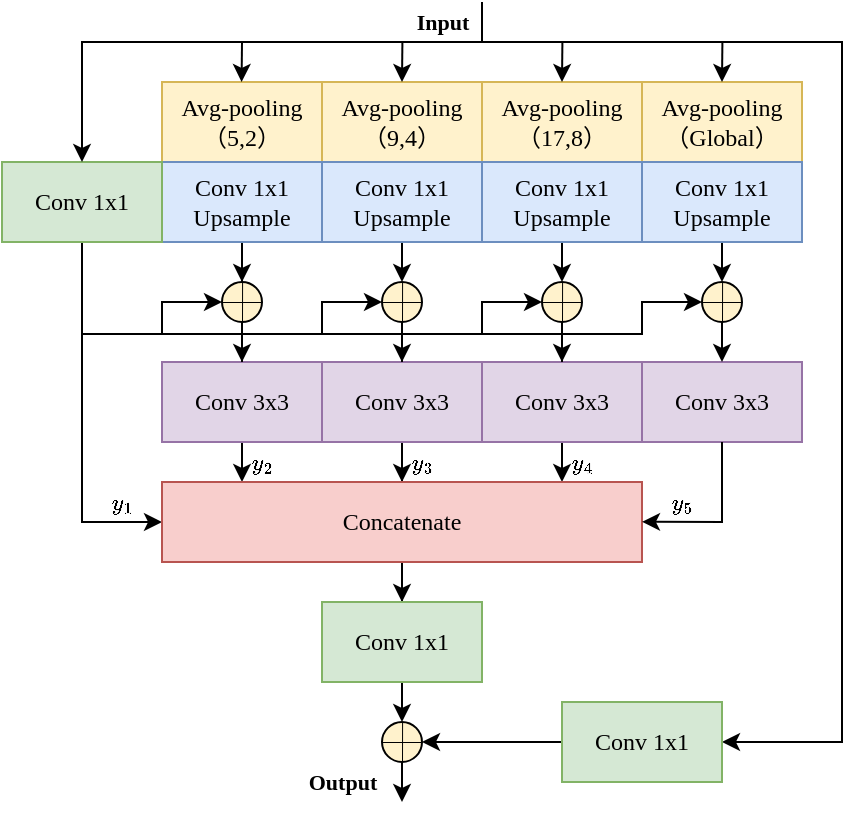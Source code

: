 <mxfile version="21.4.0" type="device" pages="3">
  <diagram id="9kUjLdXwX5VqoD8rsrzN" name="DAPPM">
    <mxGraphModel dx="1168" dy="671" grid="1" gridSize="10" guides="1" tooltips="1" connect="1" arrows="1" fold="1" page="1" pageScale="1" pageWidth="4681" pageHeight="3300" math="1" shadow="0">
      <root>
        <mxCell id="0" />
        <mxCell id="1" parent="0" />
        <mxCell id="a1WdyWydZBZSA9Zj49bi-11" value="Avg-pooling&lt;br&gt;（5,2）" style="rounded=0;whiteSpace=wrap;html=1;fillColor=#fff2cc;strokeColor=#d6b656;fontFamily=Times New Roman;" parent="1" vertex="1">
          <mxGeometry x="400" y="360" width="80" height="40" as="geometry" />
        </mxCell>
        <mxCell id="a1WdyWydZBZSA9Zj49bi-12" value="Avg-pooling&lt;br&gt;（9,4）" style="rounded=0;whiteSpace=wrap;html=1;fillColor=#fff2cc;strokeColor=#d6b656;fontFamily=Times New Roman;" parent="1" vertex="1">
          <mxGeometry x="480" y="360" width="80" height="40" as="geometry" />
        </mxCell>
        <mxCell id="a1WdyWydZBZSA9Zj49bi-13" value="Avg-pooling&lt;br&gt;（17,8）" style="rounded=0;whiteSpace=wrap;html=1;fillColor=#fff2cc;strokeColor=#d6b656;fontFamily=Times New Roman;" parent="1" vertex="1">
          <mxGeometry x="560" y="360" width="80" height="40" as="geometry" />
        </mxCell>
        <mxCell id="a1WdyWydZBZSA9Zj49bi-14" value="Avg-pooling&lt;br&gt;（Global）" style="rounded=0;whiteSpace=wrap;html=1;fillColor=#fff2cc;strokeColor=#d6b656;fontFamily=Times New Roman;" parent="1" vertex="1">
          <mxGeometry x="640" y="360" width="80" height="40" as="geometry" />
        </mxCell>
        <mxCell id="a1WdyWydZBZSA9Zj49bi-53" style="edgeStyle=orthogonalEdgeStyle;rounded=0;orthogonalLoop=1;jettySize=auto;html=1;fontFamily=Times New Roman;" parent="1" source="a1WdyWydZBZSA9Zj49bi-15" target="a1WdyWydZBZSA9Zj49bi-36" edge="1">
          <mxGeometry relative="1" as="geometry" />
        </mxCell>
        <mxCell id="a1WdyWydZBZSA9Zj49bi-15" value="Conv 1x1&lt;br&gt;Upsample" style="rounded=0;whiteSpace=wrap;html=1;fillColor=#dae8fc;strokeColor=#6c8ebf;fontFamily=Times New Roman;" parent="1" vertex="1">
          <mxGeometry x="400" y="400" width="80" height="40" as="geometry" />
        </mxCell>
        <mxCell id="a1WdyWydZBZSA9Zj49bi-54" style="edgeStyle=orthogonalEdgeStyle;rounded=0;orthogonalLoop=1;jettySize=auto;html=1;fontFamily=Times New Roman;" parent="1" source="a1WdyWydZBZSA9Zj49bi-16" edge="1">
          <mxGeometry relative="1" as="geometry">
            <mxPoint x="520" y="460" as="targetPoint" />
          </mxGeometry>
        </mxCell>
        <mxCell id="a1WdyWydZBZSA9Zj49bi-16" value="Conv 1x1&lt;br&gt;Upsample" style="rounded=0;whiteSpace=wrap;html=1;fillColor=#dae8fc;strokeColor=#6c8ebf;fontFamily=Times New Roman;" parent="1" vertex="1">
          <mxGeometry x="480" y="400" width="80" height="40" as="geometry" />
        </mxCell>
        <mxCell id="a1WdyWydZBZSA9Zj49bi-56" style="edgeStyle=orthogonalEdgeStyle;rounded=0;orthogonalLoop=1;jettySize=auto;html=1;fontFamily=Times New Roman;" parent="1" source="a1WdyWydZBZSA9Zj49bi-18" edge="1">
          <mxGeometry relative="1" as="geometry">
            <mxPoint x="600" y="460" as="targetPoint" />
          </mxGeometry>
        </mxCell>
        <mxCell id="a1WdyWydZBZSA9Zj49bi-18" value="Conv 1x1&lt;br&gt;Upsample" style="rounded=0;whiteSpace=wrap;html=1;fillColor=#dae8fc;strokeColor=#6c8ebf;fontFamily=Times New Roman;" parent="1" vertex="1">
          <mxGeometry x="560" y="400" width="80" height="40" as="geometry" />
        </mxCell>
        <mxCell id="a1WdyWydZBZSA9Zj49bi-57" style="edgeStyle=orthogonalEdgeStyle;rounded=0;orthogonalLoop=1;jettySize=auto;html=1;fontFamily=Times New Roman;" parent="1" source="a1WdyWydZBZSA9Zj49bi-21" edge="1">
          <mxGeometry relative="1" as="geometry">
            <mxPoint x="680" y="460" as="targetPoint" />
          </mxGeometry>
        </mxCell>
        <mxCell id="a1WdyWydZBZSA9Zj49bi-21" value="Conv 1x1&lt;br&gt;Upsample" style="rounded=0;whiteSpace=wrap;html=1;fillColor=#dae8fc;strokeColor=#6c8ebf;fontFamily=Times New Roman;" parent="1" vertex="1">
          <mxGeometry x="640" y="400" width="80" height="40" as="geometry" />
        </mxCell>
        <mxCell id="a1WdyWydZBZSA9Zj49bi-69" style="edgeStyle=orthogonalEdgeStyle;rounded=0;orthogonalLoop=1;jettySize=auto;html=1;entryX=0;entryY=0.5;entryDx=0;entryDy=0;fontFamily=Times New Roman;" parent="1" source="a1WdyWydZBZSA9Zj49bi-22" target="a1WdyWydZBZSA9Zj49bi-30" edge="1">
          <mxGeometry relative="1" as="geometry" />
        </mxCell>
        <mxCell id="a1WdyWydZBZSA9Zj49bi-22" value="Conv 1x1" style="rounded=0;whiteSpace=wrap;html=1;fillColor=#d5e8d4;strokeColor=#82b366;fontFamily=Times New Roman;" parent="1" vertex="1">
          <mxGeometry x="320" y="400" width="80" height="40" as="geometry" />
        </mxCell>
        <mxCell id="a1WdyWydZBZSA9Zj49bi-33" style="edgeStyle=orthogonalEdgeStyle;rounded=0;orthogonalLoop=1;jettySize=auto;html=1;entryX=0.167;entryY=0;entryDx=0;entryDy=0;entryPerimeter=0;fontFamily=Times New Roman;" parent="1" source="a1WdyWydZBZSA9Zj49bi-23" target="a1WdyWydZBZSA9Zj49bi-30" edge="1">
          <mxGeometry relative="1" as="geometry" />
        </mxCell>
        <mxCell id="a1WdyWydZBZSA9Zj49bi-23" value="Conv 3x3" style="rounded=0;whiteSpace=wrap;html=1;fillColor=#e1d5e7;strokeColor=#9673a6;fontFamily=Times New Roman;" parent="1" vertex="1">
          <mxGeometry x="400" y="500" width="80" height="40" as="geometry" />
        </mxCell>
        <mxCell id="a1WdyWydZBZSA9Zj49bi-34" style="edgeStyle=orthogonalEdgeStyle;rounded=0;orthogonalLoop=1;jettySize=auto;html=1;entryX=0.5;entryY=0;entryDx=0;entryDy=0;fontFamily=Times New Roman;" parent="1" source="a1WdyWydZBZSA9Zj49bi-27" target="a1WdyWydZBZSA9Zj49bi-30" edge="1">
          <mxGeometry relative="1" as="geometry" />
        </mxCell>
        <mxCell id="a1WdyWydZBZSA9Zj49bi-27" value="Conv 3x3" style="rounded=0;whiteSpace=wrap;html=1;fillColor=#e1d5e7;strokeColor=#9673a6;fontFamily=Times New Roman;" parent="1" vertex="1">
          <mxGeometry x="480" y="500" width="80" height="40" as="geometry" />
        </mxCell>
        <mxCell id="a1WdyWydZBZSA9Zj49bi-35" style="edgeStyle=orthogonalEdgeStyle;rounded=0;orthogonalLoop=1;jettySize=auto;html=1;entryX=0.833;entryY=0;entryDx=0;entryDy=0;entryPerimeter=0;fontFamily=Times New Roman;" parent="1" source="a1WdyWydZBZSA9Zj49bi-28" target="a1WdyWydZBZSA9Zj49bi-30" edge="1">
          <mxGeometry relative="1" as="geometry" />
        </mxCell>
        <mxCell id="a1WdyWydZBZSA9Zj49bi-28" value="Conv 3x3" style="rounded=0;whiteSpace=wrap;html=1;fillColor=#e1d5e7;strokeColor=#9673a6;fontFamily=Times New Roman;" parent="1" vertex="1">
          <mxGeometry x="560" y="500" width="80" height="40" as="geometry" />
        </mxCell>
        <mxCell id="a1WdyWydZBZSA9Zj49bi-29" value="Conv 3x3" style="rounded=0;whiteSpace=wrap;html=1;fillColor=#e1d5e7;strokeColor=#9673a6;fontFamily=Times New Roman;" parent="1" vertex="1">
          <mxGeometry x="640" y="500" width="80" height="40" as="geometry" />
        </mxCell>
        <mxCell id="a1WdyWydZBZSA9Zj49bi-86" style="edgeStyle=orthogonalEdgeStyle;rounded=0;orthogonalLoop=1;jettySize=auto;html=1;entryX=0.5;entryY=0;entryDx=0;entryDy=0;fontFamily=Times New Roman;" parent="1" source="a1WdyWydZBZSA9Zj49bi-30" target="a1WdyWydZBZSA9Zj49bi-79" edge="1">
          <mxGeometry relative="1" as="geometry" />
        </mxCell>
        <mxCell id="a1WdyWydZBZSA9Zj49bi-30" value="Concatenate" style="rounded=0;whiteSpace=wrap;html=1;fillColor=#f8cecc;strokeColor=#b85450;fontFamily=Times New Roman;" parent="1" vertex="1">
          <mxGeometry x="400" y="560" width="240" height="40" as="geometry" />
        </mxCell>
        <mxCell id="a1WdyWydZBZSA9Zj49bi-39" value="" style="group;fontFamily=Times New Roman;" parent="1" vertex="1" connectable="0">
          <mxGeometry x="430" y="460" width="20" height="20" as="geometry" />
        </mxCell>
        <mxCell id="a1WdyWydZBZSA9Zj49bi-36" value="" style="ellipse;whiteSpace=wrap;html=1;aspect=fixed;rounded=0;strokeColor=#000000;strokeWidth=1;fontFamily=Times New Roman;fontSize=12;fillColor=#fff2cc;container=0;" parent="a1WdyWydZBZSA9Zj49bi-39" vertex="1">
          <mxGeometry width="20" height="20" as="geometry" />
        </mxCell>
        <mxCell id="a1WdyWydZBZSA9Zj49bi-37" value="" style="endArrow=none;html=1;rounded=0;fontFamily=Times New Roman;fontSize=12;fontColor=default;exitX=0;exitY=0.5;exitDx=0;exitDy=0;strokeWidth=0.5;" parent="a1WdyWydZBZSA9Zj49bi-39" source="a1WdyWydZBZSA9Zj49bi-36" edge="1">
          <mxGeometry width="50" height="50" relative="1" as="geometry">
            <mxPoint x="5" y="10" as="sourcePoint" />
            <mxPoint x="20" y="10" as="targetPoint" />
          </mxGeometry>
        </mxCell>
        <mxCell id="a1WdyWydZBZSA9Zj49bi-38" value="" style="endArrow=none;html=1;rounded=0;fontFamily=Times New Roman;fontSize=12;fontColor=default;entryX=0.5;entryY=1;entryDx=0;entryDy=0;strokeWidth=0.5;" parent="a1WdyWydZBZSA9Zj49bi-39" target="a1WdyWydZBZSA9Zj49bi-36" edge="1">
          <mxGeometry width="50" height="50" relative="1" as="geometry">
            <mxPoint x="10.045" as="sourcePoint" />
            <mxPoint x="9.952" y="15" as="targetPoint" />
            <Array as="points" />
          </mxGeometry>
        </mxCell>
        <mxCell id="a1WdyWydZBZSA9Zj49bi-41" value="" style="group;fontFamily=Times New Roman;" parent="1" vertex="1" connectable="0">
          <mxGeometry x="510" y="460" width="20" height="20" as="geometry" />
        </mxCell>
        <mxCell id="a1WdyWydZBZSA9Zj49bi-42" value="" style="ellipse;whiteSpace=wrap;html=1;aspect=fixed;rounded=0;strokeColor=#000000;strokeWidth=1;fontFamily=Times New Roman;fontSize=12;fillColor=#fff2cc;container=0;" parent="a1WdyWydZBZSA9Zj49bi-41" vertex="1">
          <mxGeometry width="20" height="20" as="geometry" />
        </mxCell>
        <mxCell id="a1WdyWydZBZSA9Zj49bi-43" value="" style="endArrow=none;html=1;rounded=0;fontFamily=Times New Roman;fontSize=12;fontColor=default;exitX=0;exitY=0.5;exitDx=0;exitDy=0;strokeWidth=0.5;" parent="a1WdyWydZBZSA9Zj49bi-41" source="a1WdyWydZBZSA9Zj49bi-42" edge="1">
          <mxGeometry width="50" height="50" relative="1" as="geometry">
            <mxPoint x="5" y="10" as="sourcePoint" />
            <mxPoint x="20" y="10" as="targetPoint" />
          </mxGeometry>
        </mxCell>
        <mxCell id="a1WdyWydZBZSA9Zj49bi-44" value="" style="endArrow=none;html=1;rounded=0;fontFamily=Times New Roman;fontSize=12;fontColor=default;entryX=0.5;entryY=1;entryDx=0;entryDy=0;strokeWidth=0.5;" parent="a1WdyWydZBZSA9Zj49bi-41" target="a1WdyWydZBZSA9Zj49bi-42" edge="1">
          <mxGeometry width="50" height="50" relative="1" as="geometry">
            <mxPoint x="10.045" as="sourcePoint" />
            <mxPoint x="9.952" y="15" as="targetPoint" />
            <Array as="points" />
          </mxGeometry>
        </mxCell>
        <mxCell id="a1WdyWydZBZSA9Zj49bi-45" value="" style="group;fontFamily=Times New Roman;" parent="1" vertex="1" connectable="0">
          <mxGeometry x="590" y="460" width="20" height="20" as="geometry" />
        </mxCell>
        <mxCell id="a1WdyWydZBZSA9Zj49bi-46" value="" style="ellipse;whiteSpace=wrap;html=1;aspect=fixed;rounded=0;strokeColor=#000000;strokeWidth=1;fontFamily=Times New Roman;fontSize=12;fillColor=#fff2cc;container=0;" parent="a1WdyWydZBZSA9Zj49bi-45" vertex="1">
          <mxGeometry width="20" height="20" as="geometry" />
        </mxCell>
        <mxCell id="a1WdyWydZBZSA9Zj49bi-47" value="" style="endArrow=none;html=1;rounded=0;fontFamily=Times New Roman;fontSize=12;fontColor=default;exitX=0;exitY=0.5;exitDx=0;exitDy=0;strokeWidth=0.5;" parent="a1WdyWydZBZSA9Zj49bi-45" source="a1WdyWydZBZSA9Zj49bi-46" edge="1">
          <mxGeometry width="50" height="50" relative="1" as="geometry">
            <mxPoint x="5" y="10" as="sourcePoint" />
            <mxPoint x="20" y="10" as="targetPoint" />
          </mxGeometry>
        </mxCell>
        <mxCell id="a1WdyWydZBZSA9Zj49bi-48" value="" style="endArrow=none;html=1;rounded=0;fontFamily=Times New Roman;fontSize=12;fontColor=default;entryX=0.5;entryY=1;entryDx=0;entryDy=0;strokeWidth=0.5;" parent="a1WdyWydZBZSA9Zj49bi-45" target="a1WdyWydZBZSA9Zj49bi-46" edge="1">
          <mxGeometry width="50" height="50" relative="1" as="geometry">
            <mxPoint x="10.045" as="sourcePoint" />
            <mxPoint x="9.952" y="15" as="targetPoint" />
            <Array as="points" />
          </mxGeometry>
        </mxCell>
        <mxCell id="a1WdyWydZBZSA9Zj49bi-49" value="" style="group;fontFamily=Times New Roman;" parent="1" vertex="1" connectable="0">
          <mxGeometry x="670" y="460" width="20" height="20" as="geometry" />
        </mxCell>
        <mxCell id="a1WdyWydZBZSA9Zj49bi-50" value="" style="ellipse;whiteSpace=wrap;html=1;aspect=fixed;rounded=0;strokeColor=#000000;strokeWidth=1;fontFamily=Times New Roman;fontSize=12;fillColor=#fff2cc;container=0;" parent="a1WdyWydZBZSA9Zj49bi-49" vertex="1">
          <mxGeometry width="20" height="20" as="geometry" />
        </mxCell>
        <mxCell id="a1WdyWydZBZSA9Zj49bi-51" value="" style="endArrow=none;html=1;rounded=0;fontFamily=Times New Roman;fontSize=12;fontColor=default;exitX=0;exitY=0.5;exitDx=0;exitDy=0;strokeWidth=0.5;" parent="a1WdyWydZBZSA9Zj49bi-49" source="a1WdyWydZBZSA9Zj49bi-50" edge="1">
          <mxGeometry width="50" height="50" relative="1" as="geometry">
            <mxPoint x="5" y="10" as="sourcePoint" />
            <mxPoint x="20" y="10" as="targetPoint" />
          </mxGeometry>
        </mxCell>
        <mxCell id="a1WdyWydZBZSA9Zj49bi-52" value="" style="endArrow=none;html=1;rounded=0;fontFamily=Times New Roman;fontSize=12;fontColor=default;entryX=0.5;entryY=1;entryDx=0;entryDy=0;strokeWidth=0.5;" parent="a1WdyWydZBZSA9Zj49bi-49" target="a1WdyWydZBZSA9Zj49bi-50" edge="1">
          <mxGeometry width="50" height="50" relative="1" as="geometry">
            <mxPoint x="10.045" as="sourcePoint" />
            <mxPoint x="9.952" y="15" as="targetPoint" />
            <Array as="points" />
          </mxGeometry>
        </mxCell>
        <mxCell id="a1WdyWydZBZSA9Zj49bi-59" value="" style="endArrow=classic;html=1;rounded=0;fontFamily=Times New Roman;" parent="1" edge="1">
          <mxGeometry width="50" height="50" relative="1" as="geometry">
            <mxPoint x="360" y="486" as="sourcePoint" />
            <mxPoint x="670" y="470" as="targetPoint" />
            <Array as="points">
              <mxPoint x="640" y="486" />
              <mxPoint x="640" y="470" />
            </Array>
          </mxGeometry>
        </mxCell>
        <mxCell id="a1WdyWydZBZSA9Zj49bi-64" style="edgeStyle=orthogonalEdgeStyle;rounded=0;orthogonalLoop=1;jettySize=auto;html=1;entryX=0.5;entryY=0;entryDx=0;entryDy=0;fontFamily=Times New Roman;" parent="1" source="a1WdyWydZBZSA9Zj49bi-36" target="a1WdyWydZBZSA9Zj49bi-23" edge="1">
          <mxGeometry relative="1" as="geometry" />
        </mxCell>
        <mxCell id="a1WdyWydZBZSA9Zj49bi-65" value="" style="endArrow=classic;html=1;rounded=0;fontFamily=Times New Roman;" parent="1" edge="1">
          <mxGeometry width="50" height="50" relative="1" as="geometry">
            <mxPoint x="400" y="486" as="sourcePoint" />
            <mxPoint x="430" y="470" as="targetPoint" />
            <Array as="points">
              <mxPoint x="400" y="470" />
            </Array>
          </mxGeometry>
        </mxCell>
        <mxCell id="a1WdyWydZBZSA9Zj49bi-66" value="" style="endArrow=classic;html=1;rounded=0;fontFamily=Times New Roman;" parent="1" edge="1">
          <mxGeometry width="50" height="50" relative="1" as="geometry">
            <mxPoint x="480" y="486" as="sourcePoint" />
            <mxPoint x="510" y="470" as="targetPoint" />
            <Array as="points">
              <mxPoint x="480" y="470" />
            </Array>
          </mxGeometry>
        </mxCell>
        <mxCell id="a1WdyWydZBZSA9Zj49bi-67" value="" style="endArrow=classic;html=1;rounded=0;fontFamily=Times New Roman;" parent="1" edge="1">
          <mxGeometry width="50" height="50" relative="1" as="geometry">
            <mxPoint x="560" y="486" as="sourcePoint" />
            <mxPoint x="590" y="470" as="targetPoint" />
            <Array as="points">
              <mxPoint x="560" y="470" />
            </Array>
          </mxGeometry>
        </mxCell>
        <mxCell id="a1WdyWydZBZSA9Zj49bi-70" style="edgeStyle=orthogonalEdgeStyle;rounded=0;orthogonalLoop=1;jettySize=auto;html=1;entryX=0.5;entryY=0;entryDx=0;entryDy=0;fontFamily=Times New Roman;" parent="1" source="a1WdyWydZBZSA9Zj49bi-42" target="a1WdyWydZBZSA9Zj49bi-27" edge="1">
          <mxGeometry relative="1" as="geometry" />
        </mxCell>
        <mxCell id="a1WdyWydZBZSA9Zj49bi-71" style="edgeStyle=orthogonalEdgeStyle;rounded=0;orthogonalLoop=1;jettySize=auto;html=1;entryX=0.5;entryY=0;entryDx=0;entryDy=0;fontFamily=Times New Roman;" parent="1" source="a1WdyWydZBZSA9Zj49bi-46" target="a1WdyWydZBZSA9Zj49bi-28" edge="1">
          <mxGeometry relative="1" as="geometry" />
        </mxCell>
        <mxCell id="a1WdyWydZBZSA9Zj49bi-72" style="edgeStyle=orthogonalEdgeStyle;rounded=0;orthogonalLoop=1;jettySize=auto;html=1;exitX=0.5;exitY=1;exitDx=0;exitDy=0;entryX=0.5;entryY=0;entryDx=0;entryDy=0;fontFamily=Times New Roman;" parent="1" source="a1WdyWydZBZSA9Zj49bi-50" target="a1WdyWydZBZSA9Zj49bi-29" edge="1">
          <mxGeometry relative="1" as="geometry" />
        </mxCell>
        <mxCell id="a1WdyWydZBZSA9Zj49bi-74" value="" style="endArrow=classic;html=1;rounded=0;exitX=0.5;exitY=1;exitDx=0;exitDy=0;fontFamily=Times New Roman;" parent="1" source="a1WdyWydZBZSA9Zj49bi-29" edge="1">
          <mxGeometry width="50" height="50" relative="1" as="geometry">
            <mxPoint x="670" y="579.92" as="sourcePoint" />
            <mxPoint x="640" y="579.92" as="targetPoint" />
            <Array as="points">
              <mxPoint x="680" y="580" />
            </Array>
          </mxGeometry>
        </mxCell>
        <mxCell id="a1WdyWydZBZSA9Zj49bi-75" value="" style="endArrow=classic;startArrow=classic;html=1;rounded=0;entryX=1;entryY=0.5;entryDx=0;entryDy=0;fontFamily=Times New Roman;" parent="1" target="a1WdyWydZBZSA9Zj49bi-78" edge="1">
          <mxGeometry width="50" height="50" relative="1" as="geometry">
            <mxPoint x="360" y="400" as="sourcePoint" />
            <mxPoint x="740" y="630" as="targetPoint" />
            <Array as="points">
              <mxPoint x="360" y="340" />
              <mxPoint x="740" y="340" />
              <mxPoint x="740" y="690" />
            </Array>
          </mxGeometry>
        </mxCell>
        <mxCell id="a1WdyWydZBZSA9Zj49bi-85" style="edgeStyle=orthogonalEdgeStyle;rounded=0;orthogonalLoop=1;jettySize=auto;html=1;fontFamily=Times New Roman;" parent="1" source="a1WdyWydZBZSA9Zj49bi-78" edge="1">
          <mxGeometry relative="1" as="geometry">
            <mxPoint x="530" y="690" as="targetPoint" />
          </mxGeometry>
        </mxCell>
        <mxCell id="a1WdyWydZBZSA9Zj49bi-78" value="Conv 1x1" style="rounded=0;whiteSpace=wrap;html=1;fillColor=#d5e8d4;strokeColor=#82b366;fontFamily=Times New Roman;" parent="1" vertex="1">
          <mxGeometry x="600" y="670" width="80" height="40" as="geometry" />
        </mxCell>
        <mxCell id="a1WdyWydZBZSA9Zj49bi-87" style="edgeStyle=orthogonalEdgeStyle;rounded=0;orthogonalLoop=1;jettySize=auto;html=1;fontFamily=Times New Roman;" parent="1" source="a1WdyWydZBZSA9Zj49bi-79" edge="1">
          <mxGeometry relative="1" as="geometry">
            <mxPoint x="520" y="680" as="targetPoint" />
          </mxGeometry>
        </mxCell>
        <mxCell id="a1WdyWydZBZSA9Zj49bi-79" value="Conv 1x1" style="rounded=0;whiteSpace=wrap;html=1;fillColor=#d5e8d4;strokeColor=#82b366;fontFamily=Times New Roman;" parent="1" vertex="1">
          <mxGeometry x="480" y="620" width="80" height="40" as="geometry" />
        </mxCell>
        <mxCell id="a1WdyWydZBZSA9Zj49bi-80" value="" style="group;fontFamily=Times New Roman;" parent="1" vertex="1" connectable="0">
          <mxGeometry x="510" y="680" width="20" height="20" as="geometry" />
        </mxCell>
        <mxCell id="a1WdyWydZBZSA9Zj49bi-88" style="edgeStyle=orthogonalEdgeStyle;rounded=0;orthogonalLoop=1;jettySize=auto;html=1;fontFamily=Times New Roman;" parent="a1WdyWydZBZSA9Zj49bi-80" source="a1WdyWydZBZSA9Zj49bi-81" edge="1">
          <mxGeometry relative="1" as="geometry">
            <mxPoint x="10" y="40" as="targetPoint" />
          </mxGeometry>
        </mxCell>
        <mxCell id="a1WdyWydZBZSA9Zj49bi-81" value="" style="ellipse;whiteSpace=wrap;html=1;aspect=fixed;rounded=0;strokeColor=#000000;strokeWidth=1;fontFamily=Times New Roman;fontSize=12;fillColor=#fff2cc;container=0;" parent="a1WdyWydZBZSA9Zj49bi-80" vertex="1">
          <mxGeometry width="20" height="20" as="geometry" />
        </mxCell>
        <mxCell id="a1WdyWydZBZSA9Zj49bi-82" value="" style="endArrow=none;html=1;rounded=0;fontFamily=Times New Roman;fontSize=12;fontColor=default;exitX=0;exitY=0.5;exitDx=0;exitDy=0;strokeWidth=0.5;" parent="a1WdyWydZBZSA9Zj49bi-80" source="a1WdyWydZBZSA9Zj49bi-81" edge="1">
          <mxGeometry width="50" height="50" relative="1" as="geometry">
            <mxPoint x="5" y="10" as="sourcePoint" />
            <mxPoint x="20" y="10" as="targetPoint" />
          </mxGeometry>
        </mxCell>
        <mxCell id="a1WdyWydZBZSA9Zj49bi-83" value="" style="endArrow=none;html=1;rounded=0;fontFamily=Times New Roman;fontSize=12;fontColor=default;entryX=0.5;entryY=1;entryDx=0;entryDy=0;strokeWidth=0.5;" parent="a1WdyWydZBZSA9Zj49bi-80" target="a1WdyWydZBZSA9Zj49bi-81" edge="1">
          <mxGeometry width="50" height="50" relative="1" as="geometry">
            <mxPoint x="10.045" as="sourcePoint" />
            <mxPoint x="9.952" y="15" as="targetPoint" />
            <Array as="points" />
          </mxGeometry>
        </mxCell>
        <mxCell id="a1WdyWydZBZSA9Zj49bi-89" value="" style="endArrow=classic;html=1;rounded=0;fontFamily=Times New Roman;" parent="1" edge="1">
          <mxGeometry width="50" height="50" relative="1" as="geometry">
            <mxPoint x="440" y="340" as="sourcePoint" />
            <mxPoint x="439.8" y="360" as="targetPoint" />
          </mxGeometry>
        </mxCell>
        <mxCell id="a1WdyWydZBZSA9Zj49bi-90" value="" style="endArrow=classic;html=1;rounded=0;fontFamily=Times New Roman;" parent="1" edge="1">
          <mxGeometry width="50" height="50" relative="1" as="geometry">
            <mxPoint x="520.2" y="340" as="sourcePoint" />
            <mxPoint x="520" y="360" as="targetPoint" />
          </mxGeometry>
        </mxCell>
        <mxCell id="a1WdyWydZBZSA9Zj49bi-91" value="" style="endArrow=classic;html=1;rounded=0;fontFamily=Times New Roman;" parent="1" edge="1">
          <mxGeometry width="50" height="50" relative="1" as="geometry">
            <mxPoint x="600.2" y="340" as="sourcePoint" />
            <mxPoint x="600" y="360" as="targetPoint" />
          </mxGeometry>
        </mxCell>
        <mxCell id="a1WdyWydZBZSA9Zj49bi-92" value="" style="endArrow=classic;html=1;rounded=0;fontFamily=Times New Roman;" parent="1" edge="1">
          <mxGeometry width="50" height="50" relative="1" as="geometry">
            <mxPoint x="680.2" y="340" as="sourcePoint" />
            <mxPoint x="680" y="360" as="targetPoint" />
          </mxGeometry>
        </mxCell>
        <mxCell id="a1WdyWydZBZSA9Zj49bi-93" value="" style="endArrow=none;html=1;rounded=0;fontFamily=Times New Roman;" parent="1" edge="1">
          <mxGeometry width="50" height="50" relative="1" as="geometry">
            <mxPoint x="560" y="340" as="sourcePoint" />
            <mxPoint x="560" y="320" as="targetPoint" />
          </mxGeometry>
        </mxCell>
        <mxCell id="a1WdyWydZBZSA9Zj49bi-94" value="Input" style="text;strokeColor=none;fillColor=none;html=1;fontSize=11;fontStyle=1;verticalAlign=middle;align=center;fontFamily=Times New Roman;fontColor=default;" parent="1" vertex="1">
          <mxGeometry x="520" y="320" width="40" height="20" as="geometry" />
        </mxCell>
        <mxCell id="a1WdyWydZBZSA9Zj49bi-97" value="Output" style="text;strokeColor=none;fillColor=none;html=1;fontSize=11;fontStyle=1;verticalAlign=middle;align=center;fontFamily=Times New Roman;fontColor=default;" parent="1" vertex="1">
          <mxGeometry x="470" y="700" width="40" height="20" as="geometry" />
        </mxCell>
        <mxCell id="VJuNBzb7UI8ppEBbdNtt-1" value="&lt;span style=&quot;font-weight: normal;&quot;&gt;$$y_1$$&lt;/span&gt;" style="text;strokeColor=none;fillColor=none;html=1;fontSize=11;fontStyle=1;verticalAlign=middle;align=center;fontFamily=Times New Roman;fontColor=default;" parent="1" vertex="1">
          <mxGeometry x="370" y="560" width="20" height="20" as="geometry" />
        </mxCell>
        <mxCell id="VJuNBzb7UI8ppEBbdNtt-2" value="&lt;span style=&quot;font-weight: normal;&quot;&gt;$$y_2$$&lt;/span&gt;" style="text;strokeColor=none;fillColor=none;html=1;fontSize=11;fontStyle=1;verticalAlign=middle;align=center;fontFamily=Times New Roman;fontColor=default;" parent="1" vertex="1">
          <mxGeometry x="440" y="540" width="20" height="20" as="geometry" />
        </mxCell>
        <mxCell id="VJuNBzb7UI8ppEBbdNtt-3" value="&lt;span style=&quot;font-weight: normal;&quot;&gt;$$y_3$$&lt;/span&gt;" style="text;strokeColor=none;fillColor=none;html=1;fontSize=11;fontStyle=1;verticalAlign=middle;align=center;fontFamily=Times New Roman;fontColor=default;" parent="1" vertex="1">
          <mxGeometry x="520" y="540" width="20" height="20" as="geometry" />
        </mxCell>
        <mxCell id="VJuNBzb7UI8ppEBbdNtt-4" value="&lt;span style=&quot;font-weight: normal;&quot;&gt;$$y_4$$&lt;/span&gt;" style="text;strokeColor=none;fillColor=none;html=1;fontSize=11;fontStyle=1;verticalAlign=middle;align=center;fontFamily=Times New Roman;fontColor=default;" parent="1" vertex="1">
          <mxGeometry x="600" y="540" width="20" height="20" as="geometry" />
        </mxCell>
        <mxCell id="VJuNBzb7UI8ppEBbdNtt-5" value="&lt;span style=&quot;font-weight: normal;&quot;&gt;$$y_5$$&lt;/span&gt;" style="text;strokeColor=none;fillColor=none;html=1;fontSize=11;fontStyle=1;verticalAlign=middle;align=center;fontFamily=Times New Roman;fontColor=default;" parent="1" vertex="1">
          <mxGeometry x="650" y="560" width="20" height="20" as="geometry" />
        </mxCell>
      </root>
    </mxGraphModel>
  </diagram>
  <diagram name="PAPPM" id="nbhwp_EW4xEBFTHebsGn">
    <mxGraphModel dx="973" dy="559" grid="1" gridSize="10" guides="1" tooltips="1" connect="1" arrows="1" fold="1" page="1" pageScale="1" pageWidth="4681" pageHeight="3300" math="1" shadow="0">
      <root>
        <mxCell id="yU7KZK3OzCdIZzi9eAUn-0" />
        <mxCell id="yU7KZK3OzCdIZzi9eAUn-1" parent="yU7KZK3OzCdIZzi9eAUn-0" />
        <mxCell id="yU7KZK3OzCdIZzi9eAUn-2" value="&lt;font style=&quot;font-size: 10px;&quot;&gt;&lt;font face=&quot;宋体&quot;&gt;平均池化&lt;/font&gt;&lt;br&gt;（5,2）&lt;/font&gt;" style="rounded=0;whiteSpace=wrap;html=1;fillColor=#fff2cc;strokeColor=#d6b656;fontFamily=Times New Roman;" parent="yU7KZK3OzCdIZzi9eAUn-1" vertex="1">
          <mxGeometry x="400" y="360" width="80" height="30" as="geometry" />
        </mxCell>
        <mxCell id="yU7KZK3OzCdIZzi9eAUn-3" value="&lt;font style=&quot;font-size: 10px;&quot;&gt;&lt;font face=&quot;宋体&quot;&gt;平均池化&lt;br&gt;&lt;/font&gt;（9,4）&lt;/font&gt;" style="rounded=0;whiteSpace=wrap;html=1;fillColor=#fff2cc;strokeColor=#d6b656;fontFamily=Times New Roman;" parent="yU7KZK3OzCdIZzi9eAUn-1" vertex="1">
          <mxGeometry x="480" y="360" width="80" height="30" as="geometry" />
        </mxCell>
        <mxCell id="yU7KZK3OzCdIZzi9eAUn-4" value="&lt;font style=&quot;font-size: 10px;&quot;&gt;&lt;font face=&quot;宋体&quot;&gt;平均池化&lt;/font&gt;&lt;br&gt;（17,8）&lt;/font&gt;" style="rounded=0;whiteSpace=wrap;html=1;fillColor=#fff2cc;strokeColor=#d6b656;fontFamily=Times New Roman;" parent="yU7KZK3OzCdIZzi9eAUn-1" vertex="1">
          <mxGeometry x="560" y="360" width="80" height="30" as="geometry" />
        </mxCell>
        <mxCell id="yU7KZK3OzCdIZzi9eAUn-5" value="&lt;font style=&quot;font-size: 10px;&quot;&gt;全局平均池化&lt;/font&gt;" style="rounded=0;whiteSpace=wrap;html=1;fillColor=#fff2cc;strokeColor=#d6b656;fontFamily=宋体;" parent="yU7KZK3OzCdIZzi9eAUn-1" vertex="1">
          <mxGeometry x="640" y="360" width="80" height="30" as="geometry" />
        </mxCell>
        <mxCell id="yU7KZK3OzCdIZzi9eAUn-8" style="edgeStyle=orthogonalEdgeStyle;rounded=0;orthogonalLoop=1;jettySize=auto;html=1;endArrow=blockThin;endFill=1;endSize=4;fontFamily=Times New Roman;" parent="yU7KZK3OzCdIZzi9eAUn-1" edge="1">
          <mxGeometry relative="1" as="geometry">
            <mxPoint x="520" y="450" as="targetPoint" />
            <mxPoint x="520" y="430" as="sourcePoint" />
          </mxGeometry>
        </mxCell>
        <mxCell id="yU7KZK3OzCdIZzi9eAUn-10" style="edgeStyle=orthogonalEdgeStyle;rounded=0;orthogonalLoop=1;jettySize=auto;html=1;endArrow=blockThin;endFill=1;endSize=4;fontFamily=Times New Roman;" parent="yU7KZK3OzCdIZzi9eAUn-1" edge="1">
          <mxGeometry relative="1" as="geometry">
            <mxPoint x="600" y="450" as="targetPoint" />
            <mxPoint x="600" y="430" as="sourcePoint" />
          </mxGeometry>
        </mxCell>
        <mxCell id="yU7KZK3OzCdIZzi9eAUn-12" style="edgeStyle=orthogonalEdgeStyle;rounded=0;orthogonalLoop=1;jettySize=auto;html=1;endArrow=blockThin;endFill=1;endSize=4;fontFamily=Times New Roman;" parent="yU7KZK3OzCdIZzi9eAUn-1" edge="1">
          <mxGeometry relative="1" as="geometry">
            <mxPoint x="680" y="450" as="targetPoint" />
            <mxPoint x="680" y="430" as="sourcePoint" />
          </mxGeometry>
        </mxCell>
        <mxCell id="NdI3FOA9cHN9uQjFzYw7-38" style="edgeStyle=orthogonalEdgeStyle;rounded=0;orthogonalLoop=1;jettySize=auto;html=1;entryX=0;entryY=0.5;entryDx=0;entryDy=0;endSize=4;endArrow=blockThin;endFill=1;fontFamily=Times New Roman;" parent="yU7KZK3OzCdIZzi9eAUn-1" source="yU7KZK3OzCdIZzi9eAUn-15" target="NdI3FOA9cHN9uQjFzYw7-21" edge="1">
          <mxGeometry relative="1" as="geometry">
            <Array as="points">
              <mxPoint x="380" y="350" />
              <mxPoint x="380" y="605" />
            </Array>
          </mxGeometry>
        </mxCell>
        <mxCell id="yU7KZK3OzCdIZzi9eAUn-15" value="&lt;font style=&quot;font-size: 10px;&quot;&gt;&lt;font face=&quot;宋体&quot;&gt;卷积&lt;/font&gt; 1x1&lt;/font&gt;" style="rounded=0;whiteSpace=wrap;html=1;fillColor=#d5e8d4;strokeColor=#82b366;fontFamily=Times New Roman;" parent="yU7KZK3OzCdIZzi9eAUn-1" vertex="1">
          <mxGeometry x="400" y="340" width="320" height="20" as="geometry" />
        </mxCell>
        <mxCell id="NdI3FOA9cHN9uQjFzYw7-39" style="edgeStyle=orthogonalEdgeStyle;rounded=0;orthogonalLoop=1;jettySize=auto;html=1;entryX=0.125;entryY=0;entryDx=0;entryDy=0;entryPerimeter=0;endSize=4;endArrow=blockThin;endFill=1;fontFamily=Times New Roman;" parent="yU7KZK3OzCdIZzi9eAUn-1" source="yU7KZK3OzCdIZzi9eAUn-17" target="yU7KZK3OzCdIZzi9eAUn-24" edge="1">
          <mxGeometry relative="1" as="geometry" />
        </mxCell>
        <mxCell id="yU7KZK3OzCdIZzi9eAUn-17" value="&lt;font style=&quot;font-size: 10px;&quot;&gt;&lt;font face=&quot;宋体&quot;&gt;卷积&lt;/font&gt; 3x3&lt;/font&gt;" style="rounded=0;whiteSpace=wrap;html=1;fillColor=#e1d5e7;strokeColor=#9673a6;fontFamily=Times New Roman;" parent="yU7KZK3OzCdIZzi9eAUn-1" vertex="1">
          <mxGeometry x="400" y="480" width="80" height="20" as="geometry" />
        </mxCell>
        <mxCell id="yU7KZK3OzCdIZzi9eAUn-23" style="edgeStyle=orthogonalEdgeStyle;rounded=0;orthogonalLoop=1;jettySize=auto;html=1;entryX=0.5;entryY=0;entryDx=0;entryDy=0;endSize=4;endArrow=blockThin;endFill=1;fontFamily=Times New Roman;" parent="yU7KZK3OzCdIZzi9eAUn-1" source="yU7KZK3OzCdIZzi9eAUn-24" target="yU7KZK3OzCdIZzi9eAUn-54" edge="1">
          <mxGeometry relative="1" as="geometry" />
        </mxCell>
        <mxCell id="yU7KZK3OzCdIZzi9eAUn-24" value="&lt;font style=&quot;font-size: 10px;&quot;&gt;连接&lt;/font&gt;" style="rounded=0;whiteSpace=wrap;html=1;fillColor=#f8cecc;strokeColor=#b85450;fontFamily=宋体;" parent="yU7KZK3OzCdIZzi9eAUn-1" vertex="1">
          <mxGeometry x="400" y="520" width="320" height="20" as="geometry" />
        </mxCell>
        <mxCell id="yU7KZK3OzCdIZzi9eAUn-41" value="" style="endArrow=blockThin;html=1;rounded=0;endFill=1;endSize=4;entryX=0;entryY=0.5;entryDx=0;entryDy=0;fontFamily=Times New Roman;" parent="yU7KZK3OzCdIZzi9eAUn-1" target="NdI3FOA9cHN9uQjFzYw7-20" edge="1">
          <mxGeometry width="50" height="50" relative="1" as="geometry">
            <mxPoint x="380" y="466" as="sourcePoint" />
            <mxPoint x="670" y="450" as="targetPoint" />
            <Array as="points">
              <mxPoint x="420" y="466" />
              <mxPoint x="660" y="466" />
              <mxPoint x="660" y="455" />
            </Array>
          </mxGeometry>
        </mxCell>
        <mxCell id="yU7KZK3OzCdIZzi9eAUn-42" style="edgeStyle=orthogonalEdgeStyle;rounded=0;orthogonalLoop=1;jettySize=auto;html=1;entryX=0.5;entryY=0;entryDx=0;entryDy=0;endArrow=blockThin;endFill=1;endSize=4;fontFamily=Times New Roman;" parent="yU7KZK3OzCdIZzi9eAUn-1" target="yU7KZK3OzCdIZzi9eAUn-17" edge="1">
          <mxGeometry relative="1" as="geometry">
            <mxPoint x="440.0" y="460" as="sourcePoint" />
          </mxGeometry>
        </mxCell>
        <mxCell id="yU7KZK3OzCdIZzi9eAUn-43" value="" style="endArrow=blockThin;html=1;rounded=0;endFill=1;endSize=4;entryX=0;entryY=0.5;entryDx=0;entryDy=0;fontFamily=Times New Roman;" parent="yU7KZK3OzCdIZzi9eAUn-1" target="NdI3FOA9cHN9uQjFzYw7-17" edge="1">
          <mxGeometry width="50" height="50" relative="1" as="geometry">
            <mxPoint x="420" y="466" as="sourcePoint" />
            <mxPoint x="430" y="450" as="targetPoint" />
            <Array as="points">
              <mxPoint x="420" y="455" />
            </Array>
          </mxGeometry>
        </mxCell>
        <mxCell id="yU7KZK3OzCdIZzi9eAUn-46" style="edgeStyle=orthogonalEdgeStyle;rounded=0;orthogonalLoop=1;jettySize=auto;html=1;entryX=0.5;entryY=0;entryDx=0;entryDy=0;endArrow=blockThin;endFill=1;endSize=4;fontFamily=Times New Roman;" parent="yU7KZK3OzCdIZzi9eAUn-1" edge="1">
          <mxGeometry relative="1" as="geometry">
            <mxPoint x="520.0" y="460" as="sourcePoint" />
            <mxPoint x="520" y="480" as="targetPoint" />
          </mxGeometry>
        </mxCell>
        <mxCell id="yU7KZK3OzCdIZzi9eAUn-47" style="edgeStyle=orthogonalEdgeStyle;rounded=0;orthogonalLoop=1;jettySize=auto;html=1;entryX=0.5;entryY=0;entryDx=0;entryDy=0;endArrow=blockThin;endFill=1;endSize=4;fontFamily=Times New Roman;" parent="yU7KZK3OzCdIZzi9eAUn-1" edge="1">
          <mxGeometry relative="1" as="geometry">
            <mxPoint x="600.0" y="460" as="sourcePoint" />
            <mxPoint x="600.0" y="480" as="targetPoint" />
          </mxGeometry>
        </mxCell>
        <mxCell id="yU7KZK3OzCdIZzi9eAUn-48" style="edgeStyle=orthogonalEdgeStyle;rounded=0;orthogonalLoop=1;jettySize=auto;html=1;exitX=0.5;exitY=1;exitDx=0;exitDy=0;entryX=0.5;entryY=0;entryDx=0;entryDy=0;endArrow=blockThin;endFill=1;endSize=4;fontFamily=Times New Roman;" parent="yU7KZK3OzCdIZzi9eAUn-1" edge="1">
          <mxGeometry relative="1" as="geometry">
            <mxPoint x="680" y="460" as="sourcePoint" />
            <mxPoint x="680" y="480" as="targetPoint" />
          </mxGeometry>
        </mxCell>
        <mxCell id="NdI3FOA9cHN9uQjFzYw7-22" style="edgeStyle=orthogonalEdgeStyle;rounded=0;orthogonalLoop=1;jettySize=auto;html=1;entryX=0.5;entryY=0;entryDx=0;entryDy=0;endSize=4;endArrow=blockThin;endFill=1;fontFamily=Times New Roman;" parent="yU7KZK3OzCdIZzi9eAUn-1" source="yU7KZK3OzCdIZzi9eAUn-54" target="NdI3FOA9cHN9uQjFzYw7-21" edge="1">
          <mxGeometry relative="1" as="geometry" />
        </mxCell>
        <mxCell id="yU7KZK3OzCdIZzi9eAUn-54" value="&lt;font style=&quot;font-size: 10px;&quot;&gt;&lt;font face=&quot;宋体&quot;&gt;卷积&lt;/font&gt; 1x1&lt;/font&gt;" style="rounded=0;whiteSpace=wrap;html=1;fillColor=#d5e8d4;strokeColor=#82b366;fontFamily=Times New Roman;" parent="yU7KZK3OzCdIZzi9eAUn-1" vertex="1">
          <mxGeometry x="520" y="560" width="80" height="20" as="geometry" />
        </mxCell>
        <mxCell id="yU7KZK3OzCdIZzi9eAUn-65" value="Input" style="text;html=1;fontSize=11;fontStyle=0;verticalAlign=middle;align=center;fontFamily=Times New Roman;" parent="yU7KZK3OzCdIZzi9eAUn-1" vertex="1">
          <mxGeometry x="520" y="320" width="40" height="20" as="geometry" />
        </mxCell>
        <mxCell id="yU7KZK3OzCdIZzi9eAUn-66" value="Output" style="text;strokeColor=none;fillColor=none;html=1;fontSize=11;fontStyle=0;verticalAlign=middle;align=center;fontFamily=Times New Roman;fontColor=default;" parent="yU7KZK3OzCdIZzi9eAUn-1" vertex="1">
          <mxGeometry x="515" y="610" width="40" height="20" as="geometry" />
        </mxCell>
        <mxCell id="yU7KZK3OzCdIZzi9eAUn-67" value="&lt;span style=&quot;font-weight: normal;&quot;&gt;$$y_1$$&lt;/span&gt;" style="text;strokeColor=none;fillColor=none;html=1;fontSize=11;fontStyle=1;verticalAlign=middle;align=center;fontFamily=Times New Roman;fontColor=default;" parent="yU7KZK3OzCdIZzi9eAUn-1" vertex="1">
          <mxGeometry x="528" y="585" width="20" height="20" as="geometry" />
        </mxCell>
        <mxCell id="yU7KZK3OzCdIZzi9eAUn-68" value="&lt;span style=&quot;font-weight: normal;&quot;&gt;$$y_2$$&lt;/span&gt;" style="text;strokeColor=none;fillColor=none;html=1;fontSize=11;fontStyle=1;verticalAlign=middle;align=center;fontFamily=Times New Roman;fontColor=default;" parent="yU7KZK3OzCdIZzi9eAUn-1" vertex="1">
          <mxGeometry x="440" y="500" width="20" height="20" as="geometry" />
        </mxCell>
        <mxCell id="yU7KZK3OzCdIZzi9eAUn-69" value="&lt;span style=&quot;font-weight: normal;&quot;&gt;$$y_3$$&lt;/span&gt;" style="text;strokeColor=none;fillColor=none;html=1;fontSize=11;fontStyle=1;verticalAlign=middle;align=center;fontFamily=Times New Roman;fontColor=default;" parent="yU7KZK3OzCdIZzi9eAUn-1" vertex="1">
          <mxGeometry x="520" y="500" width="20" height="20" as="geometry" />
        </mxCell>
        <mxCell id="yU7KZK3OzCdIZzi9eAUn-70" value="&lt;span style=&quot;font-weight: normal;&quot;&gt;$$y_4$$&lt;/span&gt;" style="text;strokeColor=none;fillColor=none;html=1;fontSize=11;fontStyle=1;verticalAlign=middle;align=center;fontFamily=Times New Roman;fontColor=default;" parent="yU7KZK3OzCdIZzi9eAUn-1" vertex="1">
          <mxGeometry x="600" y="500" width="20" height="20" as="geometry" />
        </mxCell>
        <mxCell id="NdI3FOA9cHN9uQjFzYw7-10" style="edgeStyle=orthogonalEdgeStyle;rounded=0;orthogonalLoop=1;jettySize=auto;html=1;endArrow=blockThin;endFill=1;endSize=4;fontFamily=Times New Roman;" parent="yU7KZK3OzCdIZzi9eAUn-1" edge="1">
          <mxGeometry relative="1" as="geometry">
            <mxPoint x="440" y="450" as="targetPoint" />
            <mxPoint x="440" y="430" as="sourcePoint" />
          </mxGeometry>
        </mxCell>
        <mxCell id="NdI3FOA9cHN9uQjFzYw7-17" value="" style="shape=orEllipse;perimeter=ellipsePerimeter;whiteSpace=wrap;html=1;backgroundOutline=1;fontFamily=Times New Roman;" parent="yU7KZK3OzCdIZzi9eAUn-1" vertex="1">
          <mxGeometry x="435" y="450" width="10" height="10" as="geometry" />
        </mxCell>
        <mxCell id="NdI3FOA9cHN9uQjFzYw7-18" value="" style="shape=orEllipse;perimeter=ellipsePerimeter;whiteSpace=wrap;html=1;backgroundOutline=1;fontFamily=Times New Roman;" parent="yU7KZK3OzCdIZzi9eAUn-1" vertex="1">
          <mxGeometry x="515" y="450" width="10" height="10" as="geometry" />
        </mxCell>
        <mxCell id="NdI3FOA9cHN9uQjFzYw7-19" value="" style="shape=orEllipse;perimeter=ellipsePerimeter;whiteSpace=wrap;html=1;backgroundOutline=1;fontFamily=Times New Roman;" parent="yU7KZK3OzCdIZzi9eAUn-1" vertex="1">
          <mxGeometry x="595" y="450" width="10" height="10" as="geometry" />
        </mxCell>
        <mxCell id="NdI3FOA9cHN9uQjFzYw7-20" value="" style="shape=orEllipse;perimeter=ellipsePerimeter;whiteSpace=wrap;html=1;backgroundOutline=1;fontFamily=Times New Roman;" parent="yU7KZK3OzCdIZzi9eAUn-1" vertex="1">
          <mxGeometry x="675" y="450" width="10" height="10" as="geometry" />
        </mxCell>
        <mxCell id="NdI3FOA9cHN9uQjFzYw7-21" value="" style="shape=orEllipse;perimeter=ellipsePerimeter;whiteSpace=wrap;html=1;backgroundOutline=1;fontFamily=Times New Roman;" parent="yU7KZK3OzCdIZzi9eAUn-1" vertex="1">
          <mxGeometry x="555" y="600" width="10" height="10" as="geometry" />
        </mxCell>
        <mxCell id="NdI3FOA9cHN9uQjFzYw7-29" value="" style="group;fontFamily=Times New Roman;" parent="yU7KZK3OzCdIZzi9eAUn-1" vertex="1" connectable="0">
          <mxGeometry x="560" y="390" width="80" height="40" as="geometry" />
        </mxCell>
        <mxCell id="NdI3FOA9cHN9uQjFzYw7-31" value="&lt;font style=&quot;font-size: 10px;&quot;&gt;上采样&lt;/font&gt;" style="rounded=0;whiteSpace=wrap;html=1;fillColor=#dae8fc;strokeColor=#6c8ebf;fontFamily=宋体;" parent="NdI3FOA9cHN9uQjFzYw7-29" vertex="1">
          <mxGeometry y="20" width="80" height="20" as="geometry" />
        </mxCell>
        <mxCell id="el7iBM3VO0IqOy2rRDJG-1" value="&lt;font style=&quot;font-size: 10px;&quot;&gt;&lt;font face=&quot;宋体&quot;&gt;卷积&lt;/font&gt;&amp;nbsp;1x1&lt;/font&gt;" style="rounded=0;whiteSpace=wrap;html=1;fillColor=#d5e8d4;strokeColor=#82b366;fontFamily=Times New Roman;" vertex="1" parent="NdI3FOA9cHN9uQjFzYw7-29">
          <mxGeometry width="80" height="20" as="geometry" />
        </mxCell>
        <mxCell id="NdI3FOA9cHN9uQjFzYw7-40" style="edgeStyle=orthogonalEdgeStyle;rounded=0;orthogonalLoop=1;jettySize=auto;html=1;entryX=0.375;entryY=0;entryDx=0;entryDy=0;entryPerimeter=0;endSize=4;endArrow=blockThin;endFill=1;fontFamily=Times New Roman;" parent="yU7KZK3OzCdIZzi9eAUn-1" target="yU7KZK3OzCdIZzi9eAUn-24" edge="1">
          <mxGeometry relative="1" as="geometry">
            <mxPoint x="520" y="500" as="sourcePoint" />
          </mxGeometry>
        </mxCell>
        <mxCell id="NdI3FOA9cHN9uQjFzYw7-41" style="edgeStyle=orthogonalEdgeStyle;rounded=0;orthogonalLoop=1;jettySize=auto;html=1;entryX=0.625;entryY=0;entryDx=0;entryDy=0;entryPerimeter=0;endSize=4;endArrow=blockThin;endFill=1;fontFamily=Times New Roman;" parent="yU7KZK3OzCdIZzi9eAUn-1" target="yU7KZK3OzCdIZzi9eAUn-24" edge="1">
          <mxGeometry relative="1" as="geometry">
            <mxPoint x="600" y="500" as="sourcePoint" />
          </mxGeometry>
        </mxCell>
        <mxCell id="NdI3FOA9cHN9uQjFzYw7-42" style="edgeStyle=orthogonalEdgeStyle;rounded=0;orthogonalLoop=1;jettySize=auto;html=1;entryX=0.875;entryY=0;entryDx=0;entryDy=0;entryPerimeter=0;endSize=4;endArrow=blockThin;endFill=1;fontFamily=Times New Roman;" parent="yU7KZK3OzCdIZzi9eAUn-1" target="yU7KZK3OzCdIZzi9eAUn-24" edge="1">
          <mxGeometry relative="1" as="geometry">
            <mxPoint x="680" y="500" as="sourcePoint" />
          </mxGeometry>
        </mxCell>
        <mxCell id="NdI3FOA9cHN9uQjFzYw7-43" style="edgeStyle=orthogonalEdgeStyle;rounded=0;orthogonalLoop=1;jettySize=auto;html=1;entryX=0.5;entryY=0;entryDx=0;entryDy=0;endSize=4;endArrow=blockThin;endFill=1;fontFamily=Times New Roman;" parent="yU7KZK3OzCdIZzi9eAUn-1" edge="1">
          <mxGeometry relative="1" as="geometry">
            <mxPoint x="560" y="610" as="sourcePoint" />
            <mxPoint x="560" y="630" as="targetPoint" />
          </mxGeometry>
        </mxCell>
        <mxCell id="NdI3FOA9cHN9uQjFzYw7-45" style="edgeStyle=orthogonalEdgeStyle;rounded=0;orthogonalLoop=1;jettySize=auto;html=1;entryX=0.5;entryY=0;entryDx=0;entryDy=0;endSize=4;endArrow=blockThin;endFill=1;fontFamily=Times New Roman;" parent="yU7KZK3OzCdIZzi9eAUn-1" edge="1">
          <mxGeometry relative="1" as="geometry">
            <mxPoint x="559.81" y="320" as="sourcePoint" />
            <mxPoint x="559.81" y="340" as="targetPoint" />
          </mxGeometry>
        </mxCell>
        <mxCell id="NdI3FOA9cHN9uQjFzYw7-49" value="&lt;span style=&quot;font-weight: normal;&quot;&gt;$$y_5$$&lt;/span&gt;" style="text;strokeColor=none;fillColor=none;html=1;fontSize=11;fontStyle=1;verticalAlign=middle;align=center;fontFamily=Times New Roman;fontColor=default;" parent="yU7KZK3OzCdIZzi9eAUn-1" vertex="1">
          <mxGeometry x="680" y="500" width="20" height="20" as="geometry" />
        </mxCell>
        <mxCell id="NdI3FOA9cHN9uQjFzYw7-50" value="" style="endArrow=blockThin;html=1;rounded=0;endFill=1;endSize=4;entryX=0;entryY=0.5;entryDx=0;entryDy=0;fontFamily=Times New Roman;" parent="yU7KZK3OzCdIZzi9eAUn-1" edge="1">
          <mxGeometry width="50" height="50" relative="1" as="geometry">
            <mxPoint x="500" y="466" as="sourcePoint" />
            <mxPoint x="515" y="455" as="targetPoint" />
            <Array as="points">
              <mxPoint x="500" y="455" />
            </Array>
          </mxGeometry>
        </mxCell>
        <mxCell id="NdI3FOA9cHN9uQjFzYw7-51" value="" style="endArrow=blockThin;html=1;rounded=0;endFill=1;endSize=4;entryX=0;entryY=0.5;entryDx=0;entryDy=0;fontFamily=Times New Roman;" parent="yU7KZK3OzCdIZzi9eAUn-1" edge="1">
          <mxGeometry width="50" height="50" relative="1" as="geometry">
            <mxPoint x="580" y="466" as="sourcePoint" />
            <mxPoint x="595" y="455" as="targetPoint" />
            <Array as="points">
              <mxPoint x="580" y="455" />
            </Array>
          </mxGeometry>
        </mxCell>
        <mxCell id="NdI3FOA9cHN9uQjFzYw7-28" value="&lt;font style=&quot;font-size: 10px;&quot;&gt;上采样&lt;/font&gt;" style="rounded=0;whiteSpace=wrap;html=1;fillColor=#dae8fc;strokeColor=#6c8ebf;fontFamily=宋体;" parent="yU7KZK3OzCdIZzi9eAUn-1" vertex="1">
          <mxGeometry x="480" y="410" width="80" height="20" as="geometry" />
        </mxCell>
        <mxCell id="yU7KZK3OzCdIZzi9eAUn-7" value="&lt;font style=&quot;font-size: 10px;&quot;&gt;&lt;font face=&quot;宋体&quot;&gt;卷积&lt;/font&gt;&amp;nbsp;1x1&lt;/font&gt;" style="rounded=0;whiteSpace=wrap;html=1;fillColor=#d5e8d4;strokeColor=#82b366;fontFamily=Times New Roman;" parent="yU7KZK3OzCdIZzi9eAUn-1" vertex="1">
          <mxGeometry x="400" y="390" width="80" height="20" as="geometry" />
        </mxCell>
        <mxCell id="NdI3FOA9cHN9uQjFzYw7-3" value="&lt;font style=&quot;font-size: 10px;&quot;&gt;上采样&lt;/font&gt;" style="rounded=0;whiteSpace=wrap;html=1;fillColor=#dae8fc;strokeColor=#6c8ebf;fontFamily=宋体;" parent="yU7KZK3OzCdIZzi9eAUn-1" vertex="1">
          <mxGeometry x="400" y="410" width="80" height="20" as="geometry" />
        </mxCell>
        <mxCell id="el7iBM3VO0IqOy2rRDJG-0" value="&lt;font style=&quot;font-size: 10px;&quot;&gt;&lt;font face=&quot;宋体&quot;&gt;卷积&lt;/font&gt;&amp;nbsp;1x1&lt;/font&gt;" style="rounded=0;whiteSpace=wrap;html=1;fillColor=#d5e8d4;strokeColor=#82b366;fontFamily=Times New Roman;" vertex="1" parent="yU7KZK3OzCdIZzi9eAUn-1">
          <mxGeometry x="480" y="390" width="80" height="20" as="geometry" />
        </mxCell>
        <mxCell id="NdI3FOA9cHN9uQjFzYw7-34" value="&lt;font style=&quot;font-size: 10px;&quot;&gt;上采样&lt;/font&gt;" style="rounded=0;whiteSpace=wrap;html=1;fillColor=#dae8fc;strokeColor=#6c8ebf;fontFamily=宋体;" parent="yU7KZK3OzCdIZzi9eAUn-1" vertex="1">
          <mxGeometry x="640" y="410" width="80" height="20" as="geometry" />
        </mxCell>
        <mxCell id="el7iBM3VO0IqOy2rRDJG-2" value="&lt;font style=&quot;font-size: 10px;&quot;&gt;&lt;font face=&quot;宋体&quot;&gt;卷积&lt;/font&gt;&amp;nbsp;1x1&lt;/font&gt;" style="rounded=0;whiteSpace=wrap;html=1;fillColor=#d5e8d4;strokeColor=#82b366;fontFamily=Times New Roman;" vertex="1" parent="yU7KZK3OzCdIZzi9eAUn-1">
          <mxGeometry x="640" y="390" width="80" height="20" as="geometry" />
        </mxCell>
        <mxCell id="el7iBM3VO0IqOy2rRDJG-3" value="&lt;font style=&quot;font-size: 10px;&quot;&gt;&lt;font face=&quot;宋体&quot;&gt;卷积&lt;/font&gt; 3x3&lt;/font&gt;" style="rounded=0;whiteSpace=wrap;html=1;fillColor=#e1d5e7;strokeColor=#9673a6;fontFamily=Times New Roman;" vertex="1" parent="yU7KZK3OzCdIZzi9eAUn-1">
          <mxGeometry x="480" y="480" width="80" height="20" as="geometry" />
        </mxCell>
        <mxCell id="el7iBM3VO0IqOy2rRDJG-4" value="&lt;font style=&quot;font-size: 10px;&quot;&gt;&lt;font face=&quot;宋体&quot;&gt;卷积&lt;/font&gt; 3x3&lt;/font&gt;" style="rounded=0;whiteSpace=wrap;html=1;fillColor=#e1d5e7;strokeColor=#9673a6;fontFamily=Times New Roman;" vertex="1" parent="yU7KZK3OzCdIZzi9eAUn-1">
          <mxGeometry x="560" y="480" width="80" height="20" as="geometry" />
        </mxCell>
        <mxCell id="el7iBM3VO0IqOy2rRDJG-5" value="&lt;font style=&quot;font-size: 10px;&quot;&gt;&lt;font face=&quot;宋体&quot;&gt;卷积&lt;/font&gt; 3x3&lt;/font&gt;" style="rounded=0;whiteSpace=wrap;html=1;fillColor=#e1d5e7;strokeColor=#9673a6;fontFamily=Times New Roman;" vertex="1" parent="yU7KZK3OzCdIZzi9eAUn-1">
          <mxGeometry x="640" y="480" width="80" height="20" as="geometry" />
        </mxCell>
      </root>
    </mxGraphModel>
  </diagram>
  <diagram name="注意力模块V2" id="2rmF8PhWQdgW69K6CAtP">
    <mxGraphModel dx="818" dy="470" grid="1" gridSize="10" guides="1" tooltips="1" connect="1" arrows="1" fold="1" page="1" pageScale="1" pageWidth="4681" pageHeight="3300" math="1" shadow="0">
      <root>
        <mxCell id="YjZBUDS0GRoVtTZvDA5_-0" />
        <mxCell id="YjZBUDS0GRoVtTZvDA5_-1" parent="YjZBUDS0GRoVtTZvDA5_-0" />
        <mxCell id="gKNggyrzGUfjdoPQnagV-60" value="" style="endArrow=classic;html=1;rounded=0;exitX=0.5;exitY=1;exitDx=0;exitDy=0;strokeWidth=0.5;entryX=0.5;entryY=-0.025;entryDx=0;entryDy=0;entryPerimeter=0;" parent="YjZBUDS0GRoVtTZvDA5_-1" source="YjZBUDS0GRoVtTZvDA5_-26" target="YjZBUDS0GRoVtTZvDA5_-17" edge="1">
          <mxGeometry width="50" height="50" relative="1" as="geometry">
            <mxPoint x="430" y="430.72" as="sourcePoint" />
            <mxPoint x="420" y="440.72" as="targetPoint" />
          </mxGeometry>
        </mxCell>
        <mxCell id="YjZBUDS0GRoVtTZvDA5_-2" value="&lt;div style=&quot;text-align: justify;&quot;&gt;&lt;font style=&quot;font-size: 10px;&quot;&gt;(5,2)&lt;/font&gt;&lt;/div&gt;" style="rounded=0;whiteSpace=wrap;html=1;fillColor=#fff2cc;strokeColor=#d6b656;" parent="YjZBUDS0GRoVtTZvDA5_-1" vertex="1">
          <mxGeometry x="400" y="360" width="40" height="20" as="geometry" />
        </mxCell>
        <mxCell id="YjZBUDS0GRoVtTZvDA5_-3" value="&lt;font style=&quot;font-size: 10px;&quot;&gt;(9,4)&lt;/font&gt;" style="rounded=0;whiteSpace=wrap;html=1;fillColor=#fff2cc;strokeColor=#d6b656;" parent="YjZBUDS0GRoVtTZvDA5_-1" vertex="1">
          <mxGeometry x="440" y="360" width="40" height="20" as="geometry" />
        </mxCell>
        <mxCell id="YjZBUDS0GRoVtTZvDA5_-4" value="&lt;font style=&quot;font-size: 10px;&quot;&gt;(17,8)&lt;/font&gt;" style="rounded=0;whiteSpace=wrap;html=1;fillColor=#fff2cc;strokeColor=#d6b656;" parent="YjZBUDS0GRoVtTZvDA5_-1" vertex="1">
          <mxGeometry x="480" y="360" width="40" height="20" as="geometry" />
        </mxCell>
        <mxCell id="YjZBUDS0GRoVtTZvDA5_-5" value="&lt;font style=&quot;font-size: 10px;&quot;&gt;Global&lt;/font&gt;" style="rounded=0;whiteSpace=wrap;html=1;fillColor=#fff2cc;strokeColor=#d6b656;" parent="YjZBUDS0GRoVtTZvDA5_-1" vertex="1">
          <mxGeometry x="520" y="360" width="40" height="20" as="geometry" />
        </mxCell>
        <mxCell id="YjZBUDS0GRoVtTZvDA5_-7" value="&lt;font style=&quot;font-size: 10px;&quot;&gt;up1x1&lt;/font&gt;" style="rounded=0;whiteSpace=wrap;html=1;fillColor=#dae8fc;strokeColor=#6c8ebf;" parent="YjZBUDS0GRoVtTZvDA5_-1" vertex="1">
          <mxGeometry x="400" y="380" width="40" height="20" as="geometry" />
        </mxCell>
        <mxCell id="YjZBUDS0GRoVtTZvDA5_-9" value="&lt;font style=&quot;font-size: 10px;&quot;&gt;up1x1&lt;/font&gt;" style="rounded=0;whiteSpace=wrap;html=1;fillColor=#dae8fc;strokeColor=#6c8ebf;" parent="YjZBUDS0GRoVtTZvDA5_-1" vertex="1">
          <mxGeometry x="440" y="380" width="40" height="20" as="geometry" />
        </mxCell>
        <mxCell id="YjZBUDS0GRoVtTZvDA5_-11" value="&lt;font style=&quot;font-size: 10px;&quot;&gt;up1x1&lt;/font&gt;" style="rounded=0;whiteSpace=wrap;html=1;fillColor=#dae8fc;strokeColor=#6c8ebf;" parent="YjZBUDS0GRoVtTZvDA5_-1" vertex="1">
          <mxGeometry x="480" y="380" width="40" height="20" as="geometry" />
        </mxCell>
        <mxCell id="YjZBUDS0GRoVtTZvDA5_-13" value="&lt;font style=&quot;font-size: 10px;&quot;&gt;up1x1&lt;/font&gt;" style="rounded=0;whiteSpace=wrap;html=1;fillColor=#dae8fc;strokeColor=#6c8ebf;" parent="YjZBUDS0GRoVtTZvDA5_-1" vertex="1">
          <mxGeometry x="520" y="380" width="40" height="20" as="geometry" />
        </mxCell>
        <mxCell id="gKNggyrzGUfjdoPQnagV-24" style="edgeStyle=orthogonalEdgeStyle;rounded=0;orthogonalLoop=1;jettySize=auto;html=1;entryX=0;entryY=0.5;entryDx=0;entryDy=0;strokeWidth=0.5;" parent="YjZBUDS0GRoVtTZvDA5_-1" source="YjZBUDS0GRoVtTZvDA5_-15" target="YjZBUDS0GRoVtTZvDA5_-24" edge="1">
          <mxGeometry relative="1" as="geometry" />
        </mxCell>
        <mxCell id="YjZBUDS0GRoVtTZvDA5_-15" value="&lt;font style=&quot;font-size: 10px;&quot;&gt;conv1x1&lt;/font&gt;" style="rounded=0;whiteSpace=wrap;html=1;fillColor=#d5e8d4;strokeColor=#82b366;" parent="YjZBUDS0GRoVtTZvDA5_-1" vertex="1">
          <mxGeometry x="360" y="380" width="40" height="20" as="geometry" />
        </mxCell>
        <mxCell id="gKNggyrzGUfjdoPQnagV-22" style="edgeStyle=orthogonalEdgeStyle;rounded=0;orthogonalLoop=1;jettySize=auto;html=1;entryX=0.167;entryY=0;entryDx=0;entryDy=0;entryPerimeter=0;strokeWidth=0.5;" parent="YjZBUDS0GRoVtTZvDA5_-1" source="YjZBUDS0GRoVtTZvDA5_-17" target="YjZBUDS0GRoVtTZvDA5_-24" edge="1">
          <mxGeometry relative="1" as="geometry" />
        </mxCell>
        <mxCell id="YjZBUDS0GRoVtTZvDA5_-17" value="&lt;font style=&quot;font-size: 10px;&quot;&gt;conv1x1&lt;/font&gt;" style="rounded=0;whiteSpace=wrap;html=1;fillColor=#d5e8d4;strokeColor=#82b366;" parent="YjZBUDS0GRoVtTZvDA5_-1" vertex="1">
          <mxGeometry x="400" y="440.72" width="40" height="20" as="geometry" />
        </mxCell>
        <mxCell id="YjZBUDS0GRoVtTZvDA5_-19" value="&lt;font style=&quot;font-size: 10px;&quot;&gt;conv1x1&lt;/font&gt;" style="rounded=0;whiteSpace=wrap;html=1;fillColor=#d5e8d4;strokeColor=#82b366;" parent="YjZBUDS0GRoVtTZvDA5_-1" vertex="1">
          <mxGeometry x="440" y="440.72" width="40" height="20" as="geometry" />
        </mxCell>
        <mxCell id="YjZBUDS0GRoVtTZvDA5_-21" value="&lt;font style=&quot;font-size: 10px;&quot;&gt;conv1x1&lt;/font&gt;" style="rounded=0;whiteSpace=wrap;html=1;fillColor=#d5e8d4;strokeColor=#82b366;" parent="YjZBUDS0GRoVtTZvDA5_-1" vertex="1">
          <mxGeometry x="480" y="440.72" width="40" height="20" as="geometry" />
        </mxCell>
        <mxCell id="gKNggyrzGUfjdoPQnagV-23" style="edgeStyle=orthogonalEdgeStyle;rounded=0;orthogonalLoop=1;jettySize=auto;html=1;entryX=1;entryY=0.5;entryDx=0;entryDy=0;strokeWidth=0.5;" parent="YjZBUDS0GRoVtTZvDA5_-1" source="YjZBUDS0GRoVtTZvDA5_-22" target="YjZBUDS0GRoVtTZvDA5_-24" edge="1">
          <mxGeometry relative="1" as="geometry" />
        </mxCell>
        <mxCell id="YjZBUDS0GRoVtTZvDA5_-22" value="&lt;font style=&quot;font-size: 10px;&quot;&gt;conv1x1&lt;/font&gt;" style="rounded=0;whiteSpace=wrap;html=1;fillColor=#d5e8d4;strokeColor=#82b366;" parent="YjZBUDS0GRoVtTZvDA5_-1" vertex="1">
          <mxGeometry x="520" y="440.72" width="40" height="20" as="geometry" />
        </mxCell>
        <mxCell id="YjZBUDS0GRoVtTZvDA5_-24" value="&lt;font style=&quot;font-size: 10px;&quot;&gt;Concatenate&lt;/font&gt;" style="rounded=0;whiteSpace=wrap;html=1;fillColor=#f8cecc;strokeColor=#b85450;" parent="YjZBUDS0GRoVtTZvDA5_-1" vertex="1">
          <mxGeometry x="400" y="480.72" width="120" height="20" as="geometry" />
        </mxCell>
        <mxCell id="YjZBUDS0GRoVtTZvDA5_-25" value="" style="group;strokeWidth=1;perimeterSpacing=0;" parent="YjZBUDS0GRoVtTZvDA5_-1" vertex="1" connectable="0">
          <mxGeometry x="415" y="415" width="10" height="10" as="geometry" />
        </mxCell>
        <mxCell id="YjZBUDS0GRoVtTZvDA5_-26" value="" style="ellipse;whiteSpace=wrap;html=1;aspect=fixed;rounded=0;strokeColor=#000000;strokeWidth=1;fontFamily=Helvetica;fontSize=12;fillColor=#fff2cc;container=0;" parent="YjZBUDS0GRoVtTZvDA5_-25" vertex="1">
          <mxGeometry width="10" height="10" as="geometry" />
        </mxCell>
        <mxCell id="YjZBUDS0GRoVtTZvDA5_-27" value="" style="endArrow=none;html=1;rounded=0;fontFamily=Helvetica;fontSize=12;fontColor=default;exitX=0;exitY=0.5;exitDx=0;exitDy=0;strokeWidth=0.5;" parent="YjZBUDS0GRoVtTZvDA5_-25" source="YjZBUDS0GRoVtTZvDA5_-26" edge="1">
          <mxGeometry width="50" height="50" relative="1" as="geometry">
            <mxPoint x="2.5" y="5" as="sourcePoint" />
            <mxPoint x="10" y="5" as="targetPoint" />
          </mxGeometry>
        </mxCell>
        <mxCell id="YjZBUDS0GRoVtTZvDA5_-28" value="" style="endArrow=none;html=1;rounded=0;fontFamily=Helvetica;fontSize=12;fontColor=default;entryX=0.5;entryY=1;entryDx=0;entryDy=0;strokeWidth=0.5;" parent="YjZBUDS0GRoVtTZvDA5_-25" target="YjZBUDS0GRoVtTZvDA5_-26" edge="1">
          <mxGeometry width="50" height="50" relative="1" as="geometry">
            <mxPoint x="5.023" as="sourcePoint" />
            <mxPoint x="4.976" y="7.5" as="targetPoint" />
            <Array as="points" />
          </mxGeometry>
        </mxCell>
        <mxCell id="gKNggyrzGUfjdoPQnagV-39" style="edgeStyle=orthogonalEdgeStyle;rounded=0;orthogonalLoop=1;jettySize=auto;html=1;entryX=1;entryY=0.5;entryDx=0;entryDy=0;strokeWidth=0.5;" parent="YjZBUDS0GRoVtTZvDA5_-1" source="YjZBUDS0GRoVtTZvDA5_-52" target="YjZBUDS0GRoVtTZvDA5_-54" edge="1">
          <mxGeometry relative="1" as="geometry" />
        </mxCell>
        <mxCell id="YjZBUDS0GRoVtTZvDA5_-52" value="&lt;font style=&quot;font-size: 10px;&quot;&gt;conv1x1&lt;/font&gt;" style="rounded=0;whiteSpace=wrap;html=1;fillColor=#d5e8d4;strokeColor=#82b366;" parent="YjZBUDS0GRoVtTZvDA5_-1" vertex="1">
          <mxGeometry x="500" y="510.72" width="40" height="20" as="geometry" />
        </mxCell>
        <mxCell id="YjZBUDS0GRoVtTZvDA5_-54" value="&lt;font style=&quot;font-size: 10px;&quot;&gt;conv1x1&lt;/font&gt;" style="rounded=0;whiteSpace=wrap;html=1;fillColor=#d5e8d4;strokeColor=#82b366;" parent="YjZBUDS0GRoVtTZvDA5_-1" vertex="1">
          <mxGeometry x="440" y="510.72" width="40" height="20" as="geometry" />
        </mxCell>
        <mxCell id="YjZBUDS0GRoVtTZvDA5_-66" value="&lt;font style=&quot;font-size: 10px; font-weight: normal;&quot;&gt;Output&lt;/font&gt;" style="text;strokeColor=none;fillColor=none;html=1;fontSize=11;fontStyle=1;verticalAlign=middle;align=center;fontFamily=Helvetica;fontColor=default;" parent="YjZBUDS0GRoVtTZvDA5_-1" vertex="1">
          <mxGeometry x="420" y="530.72" width="40" height="20" as="geometry" />
        </mxCell>
        <mxCell id="YjZBUDS0GRoVtTZvDA5_-67" value="&lt;span style=&quot;font-weight: normal;&quot;&gt;&lt;font style=&quot;font-size: 10px;&quot;&gt;$$y_1$$&lt;/font&gt;&lt;/span&gt;" style="text;strokeColor=none;fillColor=none;html=1;fontSize=11;fontStyle=1;verticalAlign=middle;align=center;fontFamily=Helvetica;fontColor=default;" parent="YjZBUDS0GRoVtTZvDA5_-1" vertex="1">
          <mxGeometry x="380" y="468" width="20" height="20" as="geometry" />
        </mxCell>
        <mxCell id="YjZBUDS0GRoVtTZvDA5_-68" value="&lt;span style=&quot;font-weight: normal;&quot;&gt;&lt;font style=&quot;font-size: 10px;&quot;&gt;$$y_2$$&lt;/font&gt;&lt;/span&gt;" style="text;strokeColor=none;fillColor=none;html=1;fontSize=11;fontStyle=1;verticalAlign=middle;align=center;fontFamily=Helvetica;fontColor=default;" parent="YjZBUDS0GRoVtTZvDA5_-1" vertex="1">
          <mxGeometry x="420" y="460.72" width="20" height="20" as="geometry" />
        </mxCell>
        <mxCell id="YjZBUDS0GRoVtTZvDA5_-69" value="&lt;span style=&quot;font-weight: normal;&quot;&gt;&lt;font style=&quot;font-size: 10px;&quot;&gt;$$y_3$$&lt;/font&gt;&lt;/span&gt;" style="text;strokeColor=none;fillColor=none;html=1;fontSize=11;fontStyle=1;verticalAlign=middle;align=center;fontFamily=Helvetica;fontColor=default;" parent="YjZBUDS0GRoVtTZvDA5_-1" vertex="1">
          <mxGeometry x="460" y="460.72" width="20" height="20" as="geometry" />
        </mxCell>
        <mxCell id="YjZBUDS0GRoVtTZvDA5_-70" value="&lt;span style=&quot;font-weight: normal;&quot;&gt;&lt;font style=&quot;font-size: 10px;&quot;&gt;$$y_4$$&lt;/font&gt;&lt;/span&gt;" style="text;strokeColor=none;fillColor=none;html=1;fontSize=11;fontStyle=1;verticalAlign=middle;align=center;fontFamily=Helvetica;fontColor=default;" parent="YjZBUDS0GRoVtTZvDA5_-1" vertex="1">
          <mxGeometry x="500" y="460.72" width="20" height="20" as="geometry" />
        </mxCell>
        <mxCell id="YjZBUDS0GRoVtTZvDA5_-71" value="&lt;span style=&quot;font-weight: normal;&quot;&gt;&lt;font style=&quot;font-size: 10px;&quot;&gt;$$y_5$$&lt;/font&gt;&lt;/span&gt;" style="text;strokeColor=none;fillColor=none;html=1;fontSize=11;fontStyle=1;verticalAlign=middle;align=center;fontFamily=Helvetica;fontColor=default;" parent="YjZBUDS0GRoVtTZvDA5_-1" vertex="1">
          <mxGeometry x="520" y="468" width="20" height="20" as="geometry" />
        </mxCell>
        <mxCell id="gKNggyrzGUfjdoPQnagV-2" value="" style="endArrow=classic;html=1;rounded=0;strokeWidth=0.5;entryX=0.493;entryY=-0.042;entryDx=0;entryDy=0;entryPerimeter=0;" parent="YjZBUDS0GRoVtTZvDA5_-1" target="gKNggyrzGUfjdoPQnagV-52" edge="1">
          <mxGeometry width="50" height="50" relative="1" as="geometry">
            <mxPoint x="539.96" y="400" as="sourcePoint" />
            <mxPoint x="540" y="410" as="targetPoint" />
          </mxGeometry>
        </mxCell>
        <mxCell id="gKNggyrzGUfjdoPQnagV-4" value="" style="endArrow=classic;html=1;rounded=0;strokeWidth=0.5;entryX=0.499;entryY=-0.049;entryDx=0;entryDy=0;entryPerimeter=0;" parent="YjZBUDS0GRoVtTZvDA5_-1" target="gKNggyrzGUfjdoPQnagV-48" edge="1">
          <mxGeometry width="50" height="50" relative="1" as="geometry">
            <mxPoint x="500.0" y="400" as="sourcePoint" />
            <mxPoint x="500.0" y="410" as="targetPoint" />
          </mxGeometry>
        </mxCell>
        <mxCell id="gKNggyrzGUfjdoPQnagV-6" value="" style="endArrow=classic;html=1;rounded=0;strokeWidth=0.5;entryX=0.501;entryY=-0.064;entryDx=0;entryDy=0;entryPerimeter=0;" parent="YjZBUDS0GRoVtTZvDA5_-1" target="gKNggyrzGUfjdoPQnagV-44" edge="1">
          <mxGeometry width="50" height="50" relative="1" as="geometry">
            <mxPoint x="460.0" y="400" as="sourcePoint" />
            <mxPoint x="460" y="410" as="targetPoint" />
          </mxGeometry>
        </mxCell>
        <mxCell id="gKNggyrzGUfjdoPQnagV-8" value="" style="endArrow=classic;html=1;rounded=0;strokeWidth=0.5;entryX=0.496;entryY=-0.056;entryDx=0;entryDy=0;entryPerimeter=0;" parent="YjZBUDS0GRoVtTZvDA5_-1" target="YjZBUDS0GRoVtTZvDA5_-26" edge="1">
          <mxGeometry width="50" height="50" relative="1" as="geometry">
            <mxPoint x="420.0" y="400" as="sourcePoint" />
            <mxPoint x="420" y="410" as="targetPoint" />
          </mxGeometry>
        </mxCell>
        <mxCell id="gKNggyrzGUfjdoPQnagV-16" value="" style="endArrow=classic;html=1;rounded=0;strokeWidth=0.5;" parent="YjZBUDS0GRoVtTZvDA5_-1" edge="1">
          <mxGeometry width="50" height="50" relative="1" as="geometry">
            <mxPoint x="460.0" y="500.72" as="sourcePoint" />
            <mxPoint x="460.0" y="510.72" as="targetPoint" />
            <Array as="points">
              <mxPoint x="460.06" y="500.72" />
            </Array>
          </mxGeometry>
        </mxCell>
        <mxCell id="gKNggyrzGUfjdoPQnagV-18" value="" style="endArrow=classic;html=1;rounded=0;strokeWidth=0.5;" parent="YjZBUDS0GRoVtTZvDA5_-1" edge="1">
          <mxGeometry width="50" height="50" relative="1" as="geometry">
            <mxPoint x="459.89" y="530.72" as="sourcePoint" />
            <mxPoint x="460" y="551" as="targetPoint" />
            <Array as="points">
              <mxPoint x="459.95" y="530.72" />
            </Array>
          </mxGeometry>
        </mxCell>
        <mxCell id="gKNggyrzGUfjdoPQnagV-19" value="" style="endArrow=classic;html=1;rounded=0;strokeWidth=0.5;entryX=0.124;entryY=-0.007;entryDx=0;entryDy=0;entryPerimeter=0;" parent="YjZBUDS0GRoVtTZvDA5_-1" edge="1">
          <mxGeometry width="50" height="50" relative="1" as="geometry">
            <mxPoint x="459.87" y="460.72" as="sourcePoint" />
            <mxPoint x="459.93" y="480.72" as="targetPoint" />
            <Array as="points">
              <mxPoint x="459.93" y="460.72" />
            </Array>
          </mxGeometry>
        </mxCell>
        <mxCell id="gKNggyrzGUfjdoPQnagV-20" value="" style="endArrow=classic;html=1;rounded=0;strokeWidth=0.5;entryX=0.124;entryY=-0.007;entryDx=0;entryDy=0;entryPerimeter=0;" parent="YjZBUDS0GRoVtTZvDA5_-1" edge="1">
          <mxGeometry width="50" height="50" relative="1" as="geometry">
            <mxPoint x="499.87" y="460.72" as="sourcePoint" />
            <mxPoint x="499.93" y="480.72" as="targetPoint" />
            <Array as="points">
              <mxPoint x="499.93" y="460.72" />
            </Array>
          </mxGeometry>
        </mxCell>
        <mxCell id="gKNggyrzGUfjdoPQnagV-25" value="" style="endArrow=classic;html=1;rounded=0;strokeWidth=0.5;" parent="YjZBUDS0GRoVtTZvDA5_-1" edge="1">
          <mxGeometry width="50" height="50" relative="1" as="geometry">
            <mxPoint x="420.0" y="350" as="sourcePoint" />
            <mxPoint x="420.0" y="360" as="targetPoint" />
          </mxGeometry>
        </mxCell>
        <mxCell id="gKNggyrzGUfjdoPQnagV-26" value="" style="endArrow=classic;html=1;rounded=0;strokeWidth=0.5;" parent="YjZBUDS0GRoVtTZvDA5_-1" edge="1">
          <mxGeometry width="50" height="50" relative="1" as="geometry">
            <mxPoint x="460.0" y="350" as="sourcePoint" />
            <mxPoint x="460.0" y="360" as="targetPoint" />
          </mxGeometry>
        </mxCell>
        <mxCell id="gKNggyrzGUfjdoPQnagV-27" value="" style="endArrow=classic;html=1;rounded=0;strokeWidth=0.5;" parent="YjZBUDS0GRoVtTZvDA5_-1" edge="1">
          <mxGeometry width="50" height="50" relative="1" as="geometry">
            <mxPoint x="500.0" y="350" as="sourcePoint" />
            <mxPoint x="500.0" y="360" as="targetPoint" />
          </mxGeometry>
        </mxCell>
        <mxCell id="gKNggyrzGUfjdoPQnagV-28" value="" style="endArrow=classic;html=1;rounded=0;strokeWidth=0.5;" parent="YjZBUDS0GRoVtTZvDA5_-1" edge="1">
          <mxGeometry width="50" height="50" relative="1" as="geometry">
            <mxPoint x="539.96" y="350" as="sourcePoint" />
            <mxPoint x="539.96" y="360" as="targetPoint" />
          </mxGeometry>
        </mxCell>
        <mxCell id="gKNggyrzGUfjdoPQnagV-29" value="" style="endArrow=classic;html=1;rounded=0;strokeWidth=0.5;endFill=1;startArrow=classic;startFill=1;entryX=1.02;entryY=0.466;entryDx=0;entryDy=0;entryPerimeter=0;" parent="YjZBUDS0GRoVtTZvDA5_-1" target="YjZBUDS0GRoVtTZvDA5_-52" edge="1">
          <mxGeometry width="50" height="50" relative="1" as="geometry">
            <mxPoint x="380" y="380" as="sourcePoint" />
            <mxPoint x="560" y="520" as="targetPoint" />
            <Array as="points">
              <mxPoint x="380" y="350" />
              <mxPoint x="570" y="350" />
              <mxPoint x="570" y="520" />
            </Array>
          </mxGeometry>
        </mxCell>
        <mxCell id="gKNggyrzGUfjdoPQnagV-40" value="" style="endArrow=none;html=1;rounded=0;strokeWidth=0.5;" parent="YjZBUDS0GRoVtTZvDA5_-1" edge="1">
          <mxGeometry width="50" height="50" relative="1" as="geometry">
            <mxPoint x="480" y="350" as="sourcePoint" />
            <mxPoint x="480" y="330" as="targetPoint" />
          </mxGeometry>
        </mxCell>
        <mxCell id="gKNggyrzGUfjdoPQnagV-41" value="&lt;font style=&quot;font-size: 10px; font-weight: normal;&quot;&gt;Input&lt;/font&gt;" style="text;strokeColor=none;fillColor=none;html=1;fontSize=11;fontStyle=1;verticalAlign=middle;align=center;fontFamily=Helvetica;fontColor=default;" parent="YjZBUDS0GRoVtTZvDA5_-1" vertex="1">
          <mxGeometry x="440" y="330" width="40" height="20" as="geometry" />
        </mxCell>
        <mxCell id="gKNggyrzGUfjdoPQnagV-43" value="" style="group;strokeWidth=1;perimeterSpacing=0;" parent="YjZBUDS0GRoVtTZvDA5_-1" vertex="1" connectable="0">
          <mxGeometry x="455" y="415" width="10" height="10" as="geometry" />
        </mxCell>
        <mxCell id="gKNggyrzGUfjdoPQnagV-44" value="" style="ellipse;whiteSpace=wrap;html=1;aspect=fixed;rounded=0;strokeColor=#000000;strokeWidth=1;fontFamily=Helvetica;fontSize=12;fillColor=#fff2cc;container=0;" parent="gKNggyrzGUfjdoPQnagV-43" vertex="1">
          <mxGeometry width="10" height="10" as="geometry" />
        </mxCell>
        <mxCell id="gKNggyrzGUfjdoPQnagV-45" value="" style="endArrow=none;html=1;rounded=0;fontFamily=Helvetica;fontSize=12;fontColor=default;exitX=0;exitY=0.5;exitDx=0;exitDy=0;strokeWidth=0.5;" parent="gKNggyrzGUfjdoPQnagV-43" source="gKNggyrzGUfjdoPQnagV-44" edge="1">
          <mxGeometry width="50" height="50" relative="1" as="geometry">
            <mxPoint x="2.5" y="5" as="sourcePoint" />
            <mxPoint x="10" y="5" as="targetPoint" />
          </mxGeometry>
        </mxCell>
        <mxCell id="gKNggyrzGUfjdoPQnagV-46" value="" style="endArrow=none;html=1;rounded=0;fontFamily=Helvetica;fontSize=12;fontColor=default;entryX=0.5;entryY=1;entryDx=0;entryDy=0;strokeWidth=0.5;" parent="gKNggyrzGUfjdoPQnagV-43" target="gKNggyrzGUfjdoPQnagV-44" edge="1">
          <mxGeometry width="50" height="50" relative="1" as="geometry">
            <mxPoint x="5.023" as="sourcePoint" />
            <mxPoint x="4.976" y="7.5" as="targetPoint" />
            <Array as="points" />
          </mxGeometry>
        </mxCell>
        <mxCell id="gKNggyrzGUfjdoPQnagV-47" value="" style="group;strokeWidth=1;perimeterSpacing=0;" parent="YjZBUDS0GRoVtTZvDA5_-1" vertex="1" connectable="0">
          <mxGeometry x="495" y="415" width="10" height="10" as="geometry" />
        </mxCell>
        <mxCell id="gKNggyrzGUfjdoPQnagV-48" value="" style="ellipse;whiteSpace=wrap;html=1;aspect=fixed;rounded=0;strokeColor=#000000;strokeWidth=1;fontFamily=Helvetica;fontSize=12;fillColor=#fff2cc;container=0;" parent="gKNggyrzGUfjdoPQnagV-47" vertex="1">
          <mxGeometry width="10" height="10" as="geometry" />
        </mxCell>
        <mxCell id="gKNggyrzGUfjdoPQnagV-49" value="" style="endArrow=none;html=1;rounded=0;fontFamily=Helvetica;fontSize=12;fontColor=default;exitX=0;exitY=0.5;exitDx=0;exitDy=0;strokeWidth=0.5;" parent="gKNggyrzGUfjdoPQnagV-47" source="gKNggyrzGUfjdoPQnagV-48" edge="1">
          <mxGeometry width="50" height="50" relative="1" as="geometry">
            <mxPoint x="2.5" y="5" as="sourcePoint" />
            <mxPoint x="10" y="5" as="targetPoint" />
          </mxGeometry>
        </mxCell>
        <mxCell id="gKNggyrzGUfjdoPQnagV-50" value="" style="endArrow=none;html=1;rounded=0;fontFamily=Helvetica;fontSize=12;fontColor=default;entryX=0.5;entryY=1;entryDx=0;entryDy=0;strokeWidth=0.5;" parent="gKNggyrzGUfjdoPQnagV-47" target="gKNggyrzGUfjdoPQnagV-48" edge="1">
          <mxGeometry width="50" height="50" relative="1" as="geometry">
            <mxPoint x="5.023" as="sourcePoint" />
            <mxPoint x="4.976" y="7.5" as="targetPoint" />
            <Array as="points" />
          </mxGeometry>
        </mxCell>
        <mxCell id="gKNggyrzGUfjdoPQnagV-51" value="" style="group;strokeWidth=1;perimeterSpacing=0;" parent="YjZBUDS0GRoVtTZvDA5_-1" vertex="1" connectable="0">
          <mxGeometry x="535" y="415" width="10" height="10" as="geometry" />
        </mxCell>
        <mxCell id="gKNggyrzGUfjdoPQnagV-52" value="" style="ellipse;whiteSpace=wrap;html=1;aspect=fixed;rounded=0;strokeColor=#000000;strokeWidth=1;fontFamily=Helvetica;fontSize=12;fillColor=#fff2cc;container=0;" parent="gKNggyrzGUfjdoPQnagV-51" vertex="1">
          <mxGeometry width="10" height="10" as="geometry" />
        </mxCell>
        <mxCell id="gKNggyrzGUfjdoPQnagV-53" value="" style="endArrow=none;html=1;rounded=0;fontFamily=Helvetica;fontSize=12;fontColor=default;exitX=0;exitY=0.5;exitDx=0;exitDy=0;strokeWidth=0.5;" parent="gKNggyrzGUfjdoPQnagV-51" source="gKNggyrzGUfjdoPQnagV-52" edge="1">
          <mxGeometry width="50" height="50" relative="1" as="geometry">
            <mxPoint x="2.5" y="5" as="sourcePoint" />
            <mxPoint x="10" y="5" as="targetPoint" />
          </mxGeometry>
        </mxCell>
        <mxCell id="gKNggyrzGUfjdoPQnagV-54" value="" style="endArrow=none;html=1;rounded=0;fontFamily=Helvetica;fontSize=12;fontColor=default;entryX=0.5;entryY=1;entryDx=0;entryDy=0;strokeWidth=0.5;" parent="gKNggyrzGUfjdoPQnagV-51" target="gKNggyrzGUfjdoPQnagV-52" edge="1">
          <mxGeometry width="50" height="50" relative="1" as="geometry">
            <mxPoint x="5.023" as="sourcePoint" />
            <mxPoint x="4.976" y="7.5" as="targetPoint" />
            <Array as="points" />
          </mxGeometry>
        </mxCell>
        <mxCell id="gKNggyrzGUfjdoPQnagV-61" value="" style="endArrow=classic;html=1;rounded=0;exitX=0.5;exitY=1;exitDx=0;exitDy=0;strokeWidth=0.5;entryX=0.5;entryY=-0.025;entryDx=0;entryDy=0;entryPerimeter=0;" parent="YjZBUDS0GRoVtTZvDA5_-1" edge="1">
          <mxGeometry width="50" height="50" relative="1" as="geometry">
            <mxPoint x="460" y="425.72" as="sourcePoint" />
            <mxPoint x="460" y="440.72" as="targetPoint" />
          </mxGeometry>
        </mxCell>
        <mxCell id="gKNggyrzGUfjdoPQnagV-62" value="" style="endArrow=classic;html=1;rounded=0;exitX=0.5;exitY=1;exitDx=0;exitDy=0;strokeWidth=0.5;entryX=0.5;entryY=-0.025;entryDx=0;entryDy=0;entryPerimeter=0;" parent="YjZBUDS0GRoVtTZvDA5_-1" edge="1">
          <mxGeometry width="50" height="50" relative="1" as="geometry">
            <mxPoint x="500" y="425.72" as="sourcePoint" />
            <mxPoint x="500" y="440.72" as="targetPoint" />
          </mxGeometry>
        </mxCell>
        <mxCell id="gKNggyrzGUfjdoPQnagV-63" value="" style="endArrow=classic;html=1;rounded=0;exitX=0.5;exitY=1;exitDx=0;exitDy=0;strokeWidth=0.5;entryX=0.5;entryY=-0.025;entryDx=0;entryDy=0;entryPerimeter=0;" parent="YjZBUDS0GRoVtTZvDA5_-1" edge="1">
          <mxGeometry width="50" height="50" relative="1" as="geometry">
            <mxPoint x="540" y="425.72" as="sourcePoint" />
            <mxPoint x="540" y="440.72" as="targetPoint" />
          </mxGeometry>
        </mxCell>
        <mxCell id="gKNggyrzGUfjdoPQnagV-64" value="" style="endArrow=classic;html=1;rounded=0;entryX=0;entryY=0.5;entryDx=0;entryDy=0;strokeWidth=0.5;" parent="YjZBUDS0GRoVtTZvDA5_-1" target="gKNggyrzGUfjdoPQnagV-52" edge="1">
          <mxGeometry width="50" height="50" relative="1" as="geometry">
            <mxPoint x="380" y="430" as="sourcePoint" />
            <mxPoint x="430" y="380" as="targetPoint" />
            <Array as="points">
              <mxPoint x="520" y="430" />
              <mxPoint x="520" y="420" />
            </Array>
          </mxGeometry>
        </mxCell>
        <mxCell id="gKNggyrzGUfjdoPQnagV-65" value="" style="endArrow=classic;html=1;rounded=0;entryX=-0.05;entryY=0.498;entryDx=0;entryDy=0;entryPerimeter=0;strokeWidth=0.5;" parent="YjZBUDS0GRoVtTZvDA5_-1" target="YjZBUDS0GRoVtTZvDA5_-26" edge="1">
          <mxGeometry width="50" height="50" relative="1" as="geometry">
            <mxPoint x="400" y="430" as="sourcePoint" />
            <mxPoint x="450" y="380" as="targetPoint" />
            <Array as="points">
              <mxPoint x="400" y="420" />
            </Array>
          </mxGeometry>
        </mxCell>
        <mxCell id="gKNggyrzGUfjdoPQnagV-66" value="" style="endArrow=classic;html=1;rounded=0;entryX=-0.05;entryY=0.498;entryDx=0;entryDy=0;entryPerimeter=0;strokeWidth=0.5;" parent="YjZBUDS0GRoVtTZvDA5_-1" edge="1">
          <mxGeometry width="50" height="50" relative="1" as="geometry">
            <mxPoint x="440" y="430" as="sourcePoint" />
            <mxPoint x="455" y="420" as="targetPoint" />
            <Array as="points">
              <mxPoint x="440" y="420" />
            </Array>
          </mxGeometry>
        </mxCell>
        <mxCell id="gKNggyrzGUfjdoPQnagV-67" value="" style="endArrow=classic;html=1;rounded=0;entryX=-0.05;entryY=0.498;entryDx=0;entryDy=0;entryPerimeter=0;strokeWidth=0.5;" parent="YjZBUDS0GRoVtTZvDA5_-1" edge="1">
          <mxGeometry width="50" height="50" relative="1" as="geometry">
            <mxPoint x="480" y="430" as="sourcePoint" />
            <mxPoint x="495" y="420" as="targetPoint" />
            <Array as="points">
              <mxPoint x="480" y="420" />
            </Array>
          </mxGeometry>
        </mxCell>
      </root>
    </mxGraphModel>
  </diagram>
</mxfile>
